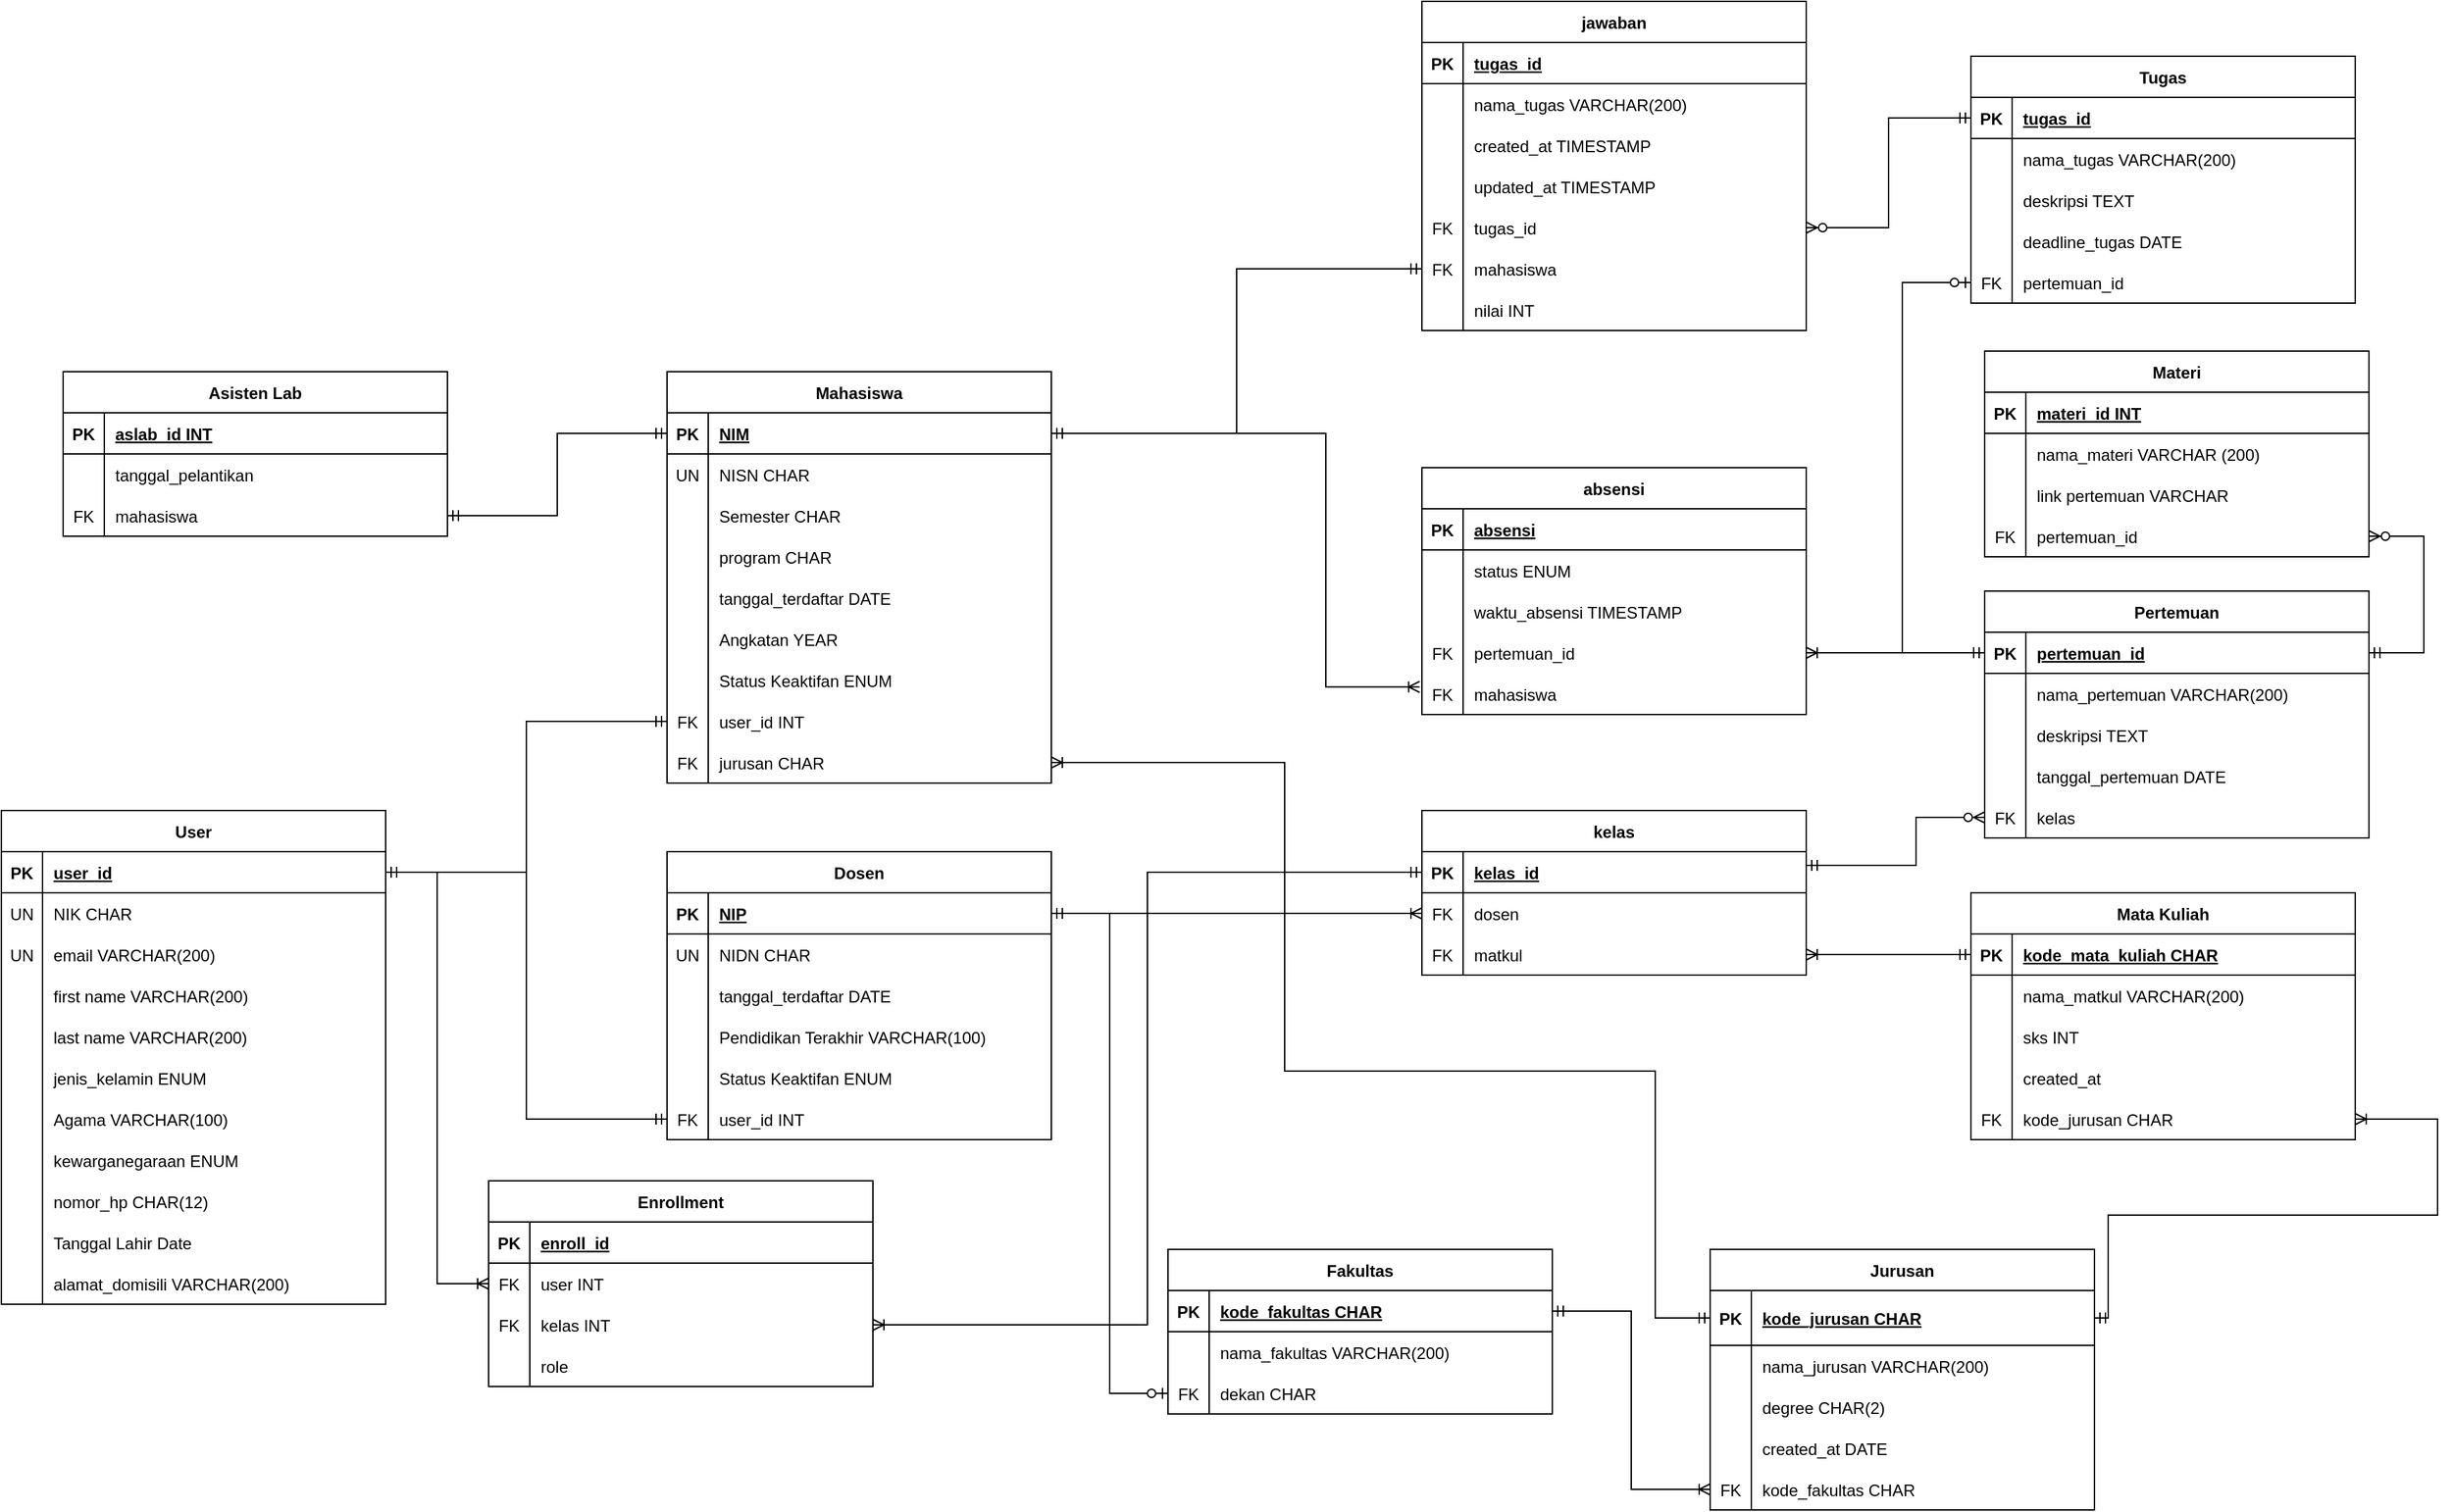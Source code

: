 <mxfile version="18.1.2" type="device"><diagram id="R2lEEEUBdFMjLlhIrx00" name="Page-1"><mxGraphModel dx="1619" dy="2629" grid="1" gridSize="10" guides="1" tooltips="1" connect="1" arrows="1" fold="1" page="1" pageScale="1" pageWidth="850" pageHeight="1100" math="0" shadow="0" extFonts="Permanent Marker^https://fonts.googleapis.com/css?family=Permanent+Marker"><root><mxCell id="0"/><mxCell id="1" parent="0"/><mxCell id="C-vyLk0tnHw3VtMMgP7b-23" value="User" style="shape=table;startSize=30;container=1;collapsible=1;childLayout=tableLayout;fixedRows=1;rowLines=0;fontStyle=1;align=center;resizeLast=1;" parent="1" vertex="1"><mxGeometry x="-565" y="-520" width="280" height="360" as="geometry"/></mxCell><mxCell id="C-vyLk0tnHw3VtMMgP7b-24" value="" style="shape=partialRectangle;collapsible=0;dropTarget=0;pointerEvents=0;fillColor=none;points=[[0,0.5],[1,0.5]];portConstraint=eastwest;top=0;left=0;right=0;bottom=1;" parent="C-vyLk0tnHw3VtMMgP7b-23" vertex="1"><mxGeometry y="30" width="280" height="30" as="geometry"/></mxCell><mxCell id="C-vyLk0tnHw3VtMMgP7b-25" value="PK" style="shape=partialRectangle;overflow=hidden;connectable=0;fillColor=none;top=0;left=0;bottom=0;right=0;fontStyle=1;" parent="C-vyLk0tnHw3VtMMgP7b-24" vertex="1"><mxGeometry width="30" height="30" as="geometry"><mxRectangle width="30" height="30" as="alternateBounds"/></mxGeometry></mxCell><mxCell id="C-vyLk0tnHw3VtMMgP7b-26" value="user_id" style="shape=partialRectangle;overflow=hidden;connectable=0;fillColor=none;top=0;left=0;bottom=0;right=0;align=left;spacingLeft=6;fontStyle=5;" parent="C-vyLk0tnHw3VtMMgP7b-24" vertex="1"><mxGeometry x="30" width="250" height="30" as="geometry"><mxRectangle width="250" height="30" as="alternateBounds"/></mxGeometry></mxCell><mxCell id="uiKkyuevc98xdOOUDTKF-216" value="" style="shape=partialRectangle;collapsible=0;dropTarget=0;pointerEvents=0;fillColor=none;points=[[0,0.5],[1,0.5]];portConstraint=eastwest;top=0;left=0;right=0;bottom=0;" parent="C-vyLk0tnHw3VtMMgP7b-23" vertex="1"><mxGeometry y="60" width="280" height="30" as="geometry"/></mxCell><mxCell id="uiKkyuevc98xdOOUDTKF-217" value="UN" style="shape=partialRectangle;overflow=hidden;connectable=0;fillColor=none;top=0;left=0;bottom=0;right=0;" parent="uiKkyuevc98xdOOUDTKF-216" vertex="1"><mxGeometry width="30" height="30" as="geometry"><mxRectangle width="30" height="30" as="alternateBounds"/></mxGeometry></mxCell><mxCell id="uiKkyuevc98xdOOUDTKF-218" value="NIK CHAR" style="shape=partialRectangle;overflow=hidden;connectable=0;fillColor=none;top=0;left=0;bottom=0;right=0;align=left;spacingLeft=6;" parent="uiKkyuevc98xdOOUDTKF-216" vertex="1"><mxGeometry x="30" width="250" height="30" as="geometry"><mxRectangle width="250" height="30" as="alternateBounds"/></mxGeometry></mxCell><mxCell id="uiKkyuevc98xdOOUDTKF-57" value="" style="shape=partialRectangle;collapsible=0;dropTarget=0;pointerEvents=0;fillColor=none;points=[[0,0.5],[1,0.5]];portConstraint=eastwest;top=0;left=0;right=0;bottom=0;" parent="C-vyLk0tnHw3VtMMgP7b-23" vertex="1"><mxGeometry y="90" width="280" height="30" as="geometry"/></mxCell><mxCell id="uiKkyuevc98xdOOUDTKF-58" value="UN" style="shape=partialRectangle;overflow=hidden;connectable=0;fillColor=none;top=0;left=0;bottom=0;right=0;" parent="uiKkyuevc98xdOOUDTKF-57" vertex="1"><mxGeometry width="30" height="30" as="geometry"><mxRectangle width="30" height="30" as="alternateBounds"/></mxGeometry></mxCell><mxCell id="uiKkyuevc98xdOOUDTKF-59" value="email VARCHAR(200)" style="shape=partialRectangle;overflow=hidden;connectable=0;fillColor=none;top=0;left=0;bottom=0;right=0;align=left;spacingLeft=6;" parent="uiKkyuevc98xdOOUDTKF-57" vertex="1"><mxGeometry x="30" width="250" height="30" as="geometry"><mxRectangle width="250" height="30" as="alternateBounds"/></mxGeometry></mxCell><mxCell id="C-vyLk0tnHw3VtMMgP7b-27" value="" style="shape=partialRectangle;collapsible=0;dropTarget=0;pointerEvents=0;fillColor=none;points=[[0,0.5],[1,0.5]];portConstraint=eastwest;top=0;left=0;right=0;bottom=0;" parent="C-vyLk0tnHw3VtMMgP7b-23" vertex="1"><mxGeometry y="120" width="280" height="30" as="geometry"/></mxCell><mxCell id="C-vyLk0tnHw3VtMMgP7b-28" value="" style="shape=partialRectangle;overflow=hidden;connectable=0;fillColor=none;top=0;left=0;bottom=0;right=0;" parent="C-vyLk0tnHw3VtMMgP7b-27" vertex="1"><mxGeometry width="30" height="30" as="geometry"><mxRectangle width="30" height="30" as="alternateBounds"/></mxGeometry></mxCell><mxCell id="C-vyLk0tnHw3VtMMgP7b-29" value="first name VARCHAR(200)" style="shape=partialRectangle;overflow=hidden;connectable=0;fillColor=none;top=0;left=0;bottom=0;right=0;align=left;spacingLeft=6;" parent="C-vyLk0tnHw3VtMMgP7b-27" vertex="1"><mxGeometry x="30" width="250" height="30" as="geometry"><mxRectangle width="250" height="30" as="alternateBounds"/></mxGeometry></mxCell><mxCell id="uiKkyuevc98xdOOUDTKF-54" value="" style="shape=partialRectangle;collapsible=0;dropTarget=0;pointerEvents=0;fillColor=none;points=[[0,0.5],[1,0.5]];portConstraint=eastwest;top=0;left=0;right=0;bottom=0;" parent="C-vyLk0tnHw3VtMMgP7b-23" vertex="1"><mxGeometry y="150" width="280" height="30" as="geometry"/></mxCell><mxCell id="uiKkyuevc98xdOOUDTKF-55" value="" style="shape=partialRectangle;overflow=hidden;connectable=0;fillColor=none;top=0;left=0;bottom=0;right=0;" parent="uiKkyuevc98xdOOUDTKF-54" vertex="1"><mxGeometry width="30" height="30" as="geometry"><mxRectangle width="30" height="30" as="alternateBounds"/></mxGeometry></mxCell><mxCell id="uiKkyuevc98xdOOUDTKF-56" value="last name VARCHAR(200)" style="shape=partialRectangle;overflow=hidden;connectable=0;fillColor=none;top=0;left=0;bottom=0;right=0;align=left;spacingLeft=6;" parent="uiKkyuevc98xdOOUDTKF-54" vertex="1"><mxGeometry x="30" width="250" height="30" as="geometry"><mxRectangle width="250" height="30" as="alternateBounds"/></mxGeometry></mxCell><mxCell id="uiKkyuevc98xdOOUDTKF-154" value="" style="shape=partialRectangle;collapsible=0;dropTarget=0;pointerEvents=0;fillColor=none;points=[[0,0.5],[1,0.5]];portConstraint=eastwest;top=0;left=0;right=0;bottom=0;" parent="C-vyLk0tnHw3VtMMgP7b-23" vertex="1"><mxGeometry y="180" width="280" height="30" as="geometry"/></mxCell><mxCell id="uiKkyuevc98xdOOUDTKF-155" value="" style="shape=partialRectangle;overflow=hidden;connectable=0;fillColor=none;top=0;left=0;bottom=0;right=0;" parent="uiKkyuevc98xdOOUDTKF-154" vertex="1"><mxGeometry width="30" height="30" as="geometry"><mxRectangle width="30" height="30" as="alternateBounds"/></mxGeometry></mxCell><mxCell id="uiKkyuevc98xdOOUDTKF-156" value="jenis_kelamin ENUM" style="shape=partialRectangle;overflow=hidden;connectable=0;fillColor=none;top=0;left=0;bottom=0;right=0;align=left;spacingLeft=6;" parent="uiKkyuevc98xdOOUDTKF-154" vertex="1"><mxGeometry x="30" width="250" height="30" as="geometry"><mxRectangle width="250" height="30" as="alternateBounds"/></mxGeometry></mxCell><mxCell id="uiKkyuevc98xdOOUDTKF-157" value="" style="shape=partialRectangle;collapsible=0;dropTarget=0;pointerEvents=0;fillColor=none;points=[[0,0.5],[1,0.5]];portConstraint=eastwest;top=0;left=0;right=0;bottom=0;" parent="C-vyLk0tnHw3VtMMgP7b-23" vertex="1"><mxGeometry y="210" width="280" height="30" as="geometry"/></mxCell><mxCell id="uiKkyuevc98xdOOUDTKF-158" value="" style="shape=partialRectangle;overflow=hidden;connectable=0;fillColor=none;top=0;left=0;bottom=0;right=0;" parent="uiKkyuevc98xdOOUDTKF-157" vertex="1"><mxGeometry width="30" height="30" as="geometry"><mxRectangle width="30" height="30" as="alternateBounds"/></mxGeometry></mxCell><mxCell id="uiKkyuevc98xdOOUDTKF-159" value="Agama VARCHAR(100)" style="shape=partialRectangle;overflow=hidden;connectable=0;fillColor=none;top=0;left=0;bottom=0;right=0;align=left;spacingLeft=6;" parent="uiKkyuevc98xdOOUDTKF-157" vertex="1"><mxGeometry x="30" width="250" height="30" as="geometry"><mxRectangle width="250" height="30" as="alternateBounds"/></mxGeometry></mxCell><mxCell id="uiKkyuevc98xdOOUDTKF-163" value="" style="shape=partialRectangle;collapsible=0;dropTarget=0;pointerEvents=0;fillColor=none;points=[[0,0.5],[1,0.5]];portConstraint=eastwest;top=0;left=0;right=0;bottom=0;" parent="C-vyLk0tnHw3VtMMgP7b-23" vertex="1"><mxGeometry y="240" width="280" height="30" as="geometry"/></mxCell><mxCell id="uiKkyuevc98xdOOUDTKF-164" value="" style="shape=partialRectangle;overflow=hidden;connectable=0;fillColor=none;top=0;left=0;bottom=0;right=0;" parent="uiKkyuevc98xdOOUDTKF-163" vertex="1"><mxGeometry width="30" height="30" as="geometry"><mxRectangle width="30" height="30" as="alternateBounds"/></mxGeometry></mxCell><mxCell id="uiKkyuevc98xdOOUDTKF-165" value="kewarganegaraan ENUM" style="shape=partialRectangle;overflow=hidden;connectable=0;fillColor=none;top=0;left=0;bottom=0;right=0;align=left;spacingLeft=6;" parent="uiKkyuevc98xdOOUDTKF-163" vertex="1"><mxGeometry x="30" width="250" height="30" as="geometry"><mxRectangle width="250" height="30" as="alternateBounds"/></mxGeometry></mxCell><mxCell id="uiKkyuevc98xdOOUDTKF-60" value="" style="shape=partialRectangle;collapsible=0;dropTarget=0;pointerEvents=0;fillColor=none;points=[[0,0.5],[1,0.5]];portConstraint=eastwest;top=0;left=0;right=0;bottom=0;" parent="C-vyLk0tnHw3VtMMgP7b-23" vertex="1"><mxGeometry y="270" width="280" height="30" as="geometry"/></mxCell><mxCell id="uiKkyuevc98xdOOUDTKF-61" value="" style="shape=partialRectangle;overflow=hidden;connectable=0;fillColor=none;top=0;left=0;bottom=0;right=0;" parent="uiKkyuevc98xdOOUDTKF-60" vertex="1"><mxGeometry width="30" height="30" as="geometry"><mxRectangle width="30" height="30" as="alternateBounds"/></mxGeometry></mxCell><mxCell id="uiKkyuevc98xdOOUDTKF-62" value="nomor_hp CHAR(12)" style="shape=partialRectangle;overflow=hidden;connectable=0;fillColor=none;top=0;left=0;bottom=0;right=0;align=left;spacingLeft=6;" parent="uiKkyuevc98xdOOUDTKF-60" vertex="1"><mxGeometry x="30" width="250" height="30" as="geometry"><mxRectangle width="250" height="30" as="alternateBounds"/></mxGeometry></mxCell><mxCell id="uiKkyuevc98xdOOUDTKF-63" value="" style="shape=partialRectangle;collapsible=0;dropTarget=0;pointerEvents=0;fillColor=none;points=[[0,0.5],[1,0.5]];portConstraint=eastwest;top=0;left=0;right=0;bottom=0;" parent="C-vyLk0tnHw3VtMMgP7b-23" vertex="1"><mxGeometry y="300" width="280" height="30" as="geometry"/></mxCell><mxCell id="uiKkyuevc98xdOOUDTKF-64" value="" style="shape=partialRectangle;overflow=hidden;connectable=0;fillColor=none;top=0;left=0;bottom=0;right=0;" parent="uiKkyuevc98xdOOUDTKF-63" vertex="1"><mxGeometry width="30" height="30" as="geometry"><mxRectangle width="30" height="30" as="alternateBounds"/></mxGeometry></mxCell><mxCell id="uiKkyuevc98xdOOUDTKF-65" value="Tanggal Lahir Date" style="shape=partialRectangle;overflow=hidden;connectable=0;fillColor=none;top=0;left=0;bottom=0;right=0;align=left;spacingLeft=6;" parent="uiKkyuevc98xdOOUDTKF-63" vertex="1"><mxGeometry x="30" width="250" height="30" as="geometry"><mxRectangle width="250" height="30" as="alternateBounds"/></mxGeometry></mxCell><mxCell id="uiKkyuevc98xdOOUDTKF-72" value="" style="shape=partialRectangle;collapsible=0;dropTarget=0;pointerEvents=0;fillColor=none;points=[[0,0.5],[1,0.5]];portConstraint=eastwest;top=0;left=0;right=0;bottom=0;" parent="C-vyLk0tnHw3VtMMgP7b-23" vertex="1"><mxGeometry y="330" width="280" height="30" as="geometry"/></mxCell><mxCell id="uiKkyuevc98xdOOUDTKF-73" value="" style="shape=partialRectangle;overflow=hidden;connectable=0;fillColor=none;top=0;left=0;bottom=0;right=0;" parent="uiKkyuevc98xdOOUDTKF-72" vertex="1"><mxGeometry width="30" height="30" as="geometry"><mxRectangle width="30" height="30" as="alternateBounds"/></mxGeometry></mxCell><mxCell id="uiKkyuevc98xdOOUDTKF-74" value="alamat_domisili VARCHAR(200)" style="shape=partialRectangle;overflow=hidden;connectable=0;fillColor=none;top=0;left=0;bottom=0;right=0;align=left;spacingLeft=6;" parent="uiKkyuevc98xdOOUDTKF-72" vertex="1"><mxGeometry x="30" width="250" height="30" as="geometry"><mxRectangle width="250" height="30" as="alternateBounds"/></mxGeometry></mxCell><mxCell id="uFNiu_eqV5u_8uhKmTgN-15" value="Dosen" style="shape=table;startSize=30;container=1;collapsible=1;childLayout=tableLayout;fixedRows=1;rowLines=0;fontStyle=1;align=center;resizeLast=1;" parent="1" vertex="1"><mxGeometry x="-80" y="-490" width="280" height="210" as="geometry"/></mxCell><mxCell id="uFNiu_eqV5u_8uhKmTgN-16" value="" style="shape=partialRectangle;collapsible=0;dropTarget=0;pointerEvents=0;fillColor=none;points=[[0,0.5],[1,0.5]];portConstraint=eastwest;top=0;left=0;right=0;bottom=1;" parent="uFNiu_eqV5u_8uhKmTgN-15" vertex="1"><mxGeometry y="30" width="280" height="30" as="geometry"/></mxCell><mxCell id="uFNiu_eqV5u_8uhKmTgN-17" value="PK" style="shape=partialRectangle;overflow=hidden;connectable=0;fillColor=none;top=0;left=0;bottom=0;right=0;fontStyle=1;" parent="uFNiu_eqV5u_8uhKmTgN-16" vertex="1"><mxGeometry width="30" height="30" as="geometry"><mxRectangle width="30" height="30" as="alternateBounds"/></mxGeometry></mxCell><mxCell id="uFNiu_eqV5u_8uhKmTgN-18" value="NIP" style="shape=partialRectangle;overflow=hidden;connectable=0;fillColor=none;top=0;left=0;bottom=0;right=0;align=left;spacingLeft=6;fontStyle=5;" parent="uFNiu_eqV5u_8uhKmTgN-16" vertex="1"><mxGeometry x="30" width="250" height="30" as="geometry"><mxRectangle width="250" height="30" as="alternateBounds"/></mxGeometry></mxCell><mxCell id="uiKkyuevc98xdOOUDTKF-194" value="" style="shape=partialRectangle;collapsible=0;dropTarget=0;pointerEvents=0;fillColor=none;points=[[0,0.5],[1,0.5]];portConstraint=eastwest;top=0;left=0;right=0;bottom=0;" parent="uFNiu_eqV5u_8uhKmTgN-15" vertex="1"><mxGeometry y="60" width="280" height="30" as="geometry"/></mxCell><mxCell id="uiKkyuevc98xdOOUDTKF-195" value="UN" style="shape=partialRectangle;overflow=hidden;connectable=0;fillColor=none;top=0;left=0;bottom=0;right=0;" parent="uiKkyuevc98xdOOUDTKF-194" vertex="1"><mxGeometry width="30" height="30" as="geometry"><mxRectangle width="30" height="30" as="alternateBounds"/></mxGeometry></mxCell><mxCell id="uiKkyuevc98xdOOUDTKF-196" value="NIDN CHAR" style="shape=partialRectangle;overflow=hidden;connectable=0;fillColor=none;top=0;left=0;bottom=0;right=0;align=left;spacingLeft=6;" parent="uiKkyuevc98xdOOUDTKF-194" vertex="1"><mxGeometry x="30" width="250" height="30" as="geometry"><mxRectangle width="250" height="30" as="alternateBounds"/></mxGeometry></mxCell><mxCell id="uFNiu_eqV5u_8uhKmTgN-19" value="" style="shape=partialRectangle;collapsible=0;dropTarget=0;pointerEvents=0;fillColor=none;points=[[0,0.5],[1,0.5]];portConstraint=eastwest;top=0;left=0;right=0;bottom=0;" parent="uFNiu_eqV5u_8uhKmTgN-15" vertex="1"><mxGeometry y="90" width="280" height="30" as="geometry"/></mxCell><mxCell id="uFNiu_eqV5u_8uhKmTgN-20" value="" style="shape=partialRectangle;overflow=hidden;connectable=0;fillColor=none;top=0;left=0;bottom=0;right=0;" parent="uFNiu_eqV5u_8uhKmTgN-19" vertex="1"><mxGeometry width="30" height="30" as="geometry"><mxRectangle width="30" height="30" as="alternateBounds"/></mxGeometry></mxCell><mxCell id="uFNiu_eqV5u_8uhKmTgN-21" value="tanggal_terdaftar DATE" style="shape=partialRectangle;overflow=hidden;connectable=0;fillColor=none;top=0;left=0;bottom=0;right=0;align=left;spacingLeft=6;" parent="uFNiu_eqV5u_8uhKmTgN-19" vertex="1"><mxGeometry x="30" width="250" height="30" as="geometry"><mxRectangle width="250" height="30" as="alternateBounds"/></mxGeometry></mxCell><mxCell id="uiKkyuevc98xdOOUDTKF-100" value="" style="shape=partialRectangle;collapsible=0;dropTarget=0;pointerEvents=0;fillColor=none;points=[[0,0.5],[1,0.5]];portConstraint=eastwest;top=0;left=0;right=0;bottom=0;" parent="uFNiu_eqV5u_8uhKmTgN-15" vertex="1"><mxGeometry y="120" width="280" height="30" as="geometry"/></mxCell><mxCell id="uiKkyuevc98xdOOUDTKF-101" value="" style="shape=partialRectangle;overflow=hidden;connectable=0;fillColor=none;top=0;left=0;bottom=0;right=0;" parent="uiKkyuevc98xdOOUDTKF-100" vertex="1"><mxGeometry width="30" height="30" as="geometry"><mxRectangle width="30" height="30" as="alternateBounds"/></mxGeometry></mxCell><mxCell id="uiKkyuevc98xdOOUDTKF-102" value="Pendidikan Terakhir VARCHAR(100)" style="shape=partialRectangle;overflow=hidden;connectable=0;fillColor=none;top=0;left=0;bottom=0;right=0;align=left;spacingLeft=6;" parent="uiKkyuevc98xdOOUDTKF-100" vertex="1"><mxGeometry x="30" width="250" height="30" as="geometry"><mxRectangle width="250" height="30" as="alternateBounds"/></mxGeometry></mxCell><mxCell id="uiKkyuevc98xdOOUDTKF-94" value="" style="shape=partialRectangle;collapsible=0;dropTarget=0;pointerEvents=0;fillColor=none;points=[[0,0.5],[1,0.5]];portConstraint=eastwest;top=0;left=0;right=0;bottom=0;" parent="uFNiu_eqV5u_8uhKmTgN-15" vertex="1"><mxGeometry y="150" width="280" height="30" as="geometry"/></mxCell><mxCell id="uiKkyuevc98xdOOUDTKF-95" value="" style="shape=partialRectangle;overflow=hidden;connectable=0;fillColor=none;top=0;left=0;bottom=0;right=0;" parent="uiKkyuevc98xdOOUDTKF-94" vertex="1"><mxGeometry width="30" height="30" as="geometry"><mxRectangle width="30" height="30" as="alternateBounds"/></mxGeometry></mxCell><mxCell id="uiKkyuevc98xdOOUDTKF-96" value="Status Keaktifan ENUM" style="shape=partialRectangle;overflow=hidden;connectable=0;fillColor=none;top=0;left=0;bottom=0;right=0;align=left;spacingLeft=6;" parent="uiKkyuevc98xdOOUDTKF-94" vertex="1"><mxGeometry x="30" width="250" height="30" as="geometry"><mxRectangle width="250" height="30" as="alternateBounds"/></mxGeometry></mxCell><mxCell id="uiKkyuevc98xdOOUDTKF-103" value="" style="shape=partialRectangle;collapsible=0;dropTarget=0;pointerEvents=0;fillColor=none;points=[[0,0.5],[1,0.5]];portConstraint=eastwest;top=0;left=0;right=0;bottom=0;" parent="uFNiu_eqV5u_8uhKmTgN-15" vertex="1"><mxGeometry y="180" width="280" height="30" as="geometry"/></mxCell><mxCell id="uiKkyuevc98xdOOUDTKF-104" value="FK" style="shape=partialRectangle;overflow=hidden;connectable=0;fillColor=none;top=0;left=0;bottom=0;right=0;" parent="uiKkyuevc98xdOOUDTKF-103" vertex="1"><mxGeometry width="30" height="30" as="geometry"><mxRectangle width="30" height="30" as="alternateBounds"/></mxGeometry></mxCell><mxCell id="uiKkyuevc98xdOOUDTKF-105" value="user_id INT" style="shape=partialRectangle;overflow=hidden;connectable=0;fillColor=none;top=0;left=0;bottom=0;right=0;align=left;spacingLeft=6;" parent="uiKkyuevc98xdOOUDTKF-103" vertex="1"><mxGeometry x="30" width="250" height="30" as="geometry"><mxRectangle width="250" height="30" as="alternateBounds"/></mxGeometry></mxCell><mxCell id="uFNiu_eqV5u_8uhKmTgN-22" value="Mahasiswa" style="shape=table;startSize=30;container=1;collapsible=1;childLayout=tableLayout;fixedRows=1;rowLines=0;fontStyle=1;align=center;resizeLast=1;" parent="1" vertex="1"><mxGeometry x="-80" y="-840" width="280" height="300" as="geometry"/></mxCell><mxCell id="uFNiu_eqV5u_8uhKmTgN-23" value="" style="shape=partialRectangle;collapsible=0;dropTarget=0;pointerEvents=0;fillColor=none;points=[[0,0.5],[1,0.5]];portConstraint=eastwest;top=0;left=0;right=0;bottom=1;" parent="uFNiu_eqV5u_8uhKmTgN-22" vertex="1"><mxGeometry y="30" width="280" height="30" as="geometry"/></mxCell><mxCell id="uFNiu_eqV5u_8uhKmTgN-24" value="PK" style="shape=partialRectangle;overflow=hidden;connectable=0;fillColor=none;top=0;left=0;bottom=0;right=0;fontStyle=1;" parent="uFNiu_eqV5u_8uhKmTgN-23" vertex="1"><mxGeometry width="30" height="30" as="geometry"><mxRectangle width="30" height="30" as="alternateBounds"/></mxGeometry></mxCell><mxCell id="uFNiu_eqV5u_8uhKmTgN-25" value="NIM" style="shape=partialRectangle;overflow=hidden;connectable=0;fillColor=none;top=0;left=0;bottom=0;right=0;align=left;spacingLeft=6;fontStyle=5;" parent="uFNiu_eqV5u_8uhKmTgN-23" vertex="1"><mxGeometry x="30" width="250" height="30" as="geometry"><mxRectangle width="250" height="30" as="alternateBounds"/></mxGeometry></mxCell><mxCell id="uiKkyuevc98xdOOUDTKF-191" value="" style="shape=partialRectangle;collapsible=0;dropTarget=0;pointerEvents=0;fillColor=none;points=[[0,0.5],[1,0.5]];portConstraint=eastwest;top=0;left=0;right=0;bottom=0;" parent="uFNiu_eqV5u_8uhKmTgN-22" vertex="1"><mxGeometry y="60" width="280" height="30" as="geometry"/></mxCell><mxCell id="uiKkyuevc98xdOOUDTKF-192" value="UN" style="shape=partialRectangle;overflow=hidden;connectable=0;fillColor=none;top=0;left=0;bottom=0;right=0;" parent="uiKkyuevc98xdOOUDTKF-191" vertex="1"><mxGeometry width="30" height="30" as="geometry"><mxRectangle width="30" height="30" as="alternateBounds"/></mxGeometry></mxCell><mxCell id="uiKkyuevc98xdOOUDTKF-193" value="NISN CHAR" style="shape=partialRectangle;overflow=hidden;connectable=0;fillColor=none;top=0;left=0;bottom=0;right=0;align=left;spacingLeft=6;" parent="uiKkyuevc98xdOOUDTKF-191" vertex="1"><mxGeometry x="30" width="250" height="30" as="geometry"><mxRectangle width="250" height="30" as="alternateBounds"/></mxGeometry></mxCell><mxCell id="uFNiu_eqV5u_8uhKmTgN-26" value="" style="shape=partialRectangle;collapsible=0;dropTarget=0;pointerEvents=0;fillColor=none;points=[[0,0.5],[1,0.5]];portConstraint=eastwest;top=0;left=0;right=0;bottom=0;" parent="uFNiu_eqV5u_8uhKmTgN-22" vertex="1"><mxGeometry y="90" width="280" height="30" as="geometry"/></mxCell><mxCell id="uFNiu_eqV5u_8uhKmTgN-27" value="" style="shape=partialRectangle;overflow=hidden;connectable=0;fillColor=none;top=0;left=0;bottom=0;right=0;" parent="uFNiu_eqV5u_8uhKmTgN-26" vertex="1"><mxGeometry width="30" height="30" as="geometry"><mxRectangle width="30" height="30" as="alternateBounds"/></mxGeometry></mxCell><mxCell id="uFNiu_eqV5u_8uhKmTgN-28" value="Semester CHAR" style="shape=partialRectangle;overflow=hidden;connectable=0;fillColor=none;top=0;left=0;bottom=0;right=0;align=left;spacingLeft=6;" parent="uFNiu_eqV5u_8uhKmTgN-26" vertex="1"><mxGeometry x="30" width="250" height="30" as="geometry"><mxRectangle width="250" height="30" as="alternateBounds"/></mxGeometry></mxCell><mxCell id="uiKkyuevc98xdOOUDTKF-82" value="" style="shape=partialRectangle;collapsible=0;dropTarget=0;pointerEvents=0;fillColor=none;points=[[0,0.5],[1,0.5]];portConstraint=eastwest;top=0;left=0;right=0;bottom=0;" parent="uFNiu_eqV5u_8uhKmTgN-22" vertex="1"><mxGeometry y="120" width="280" height="30" as="geometry"/></mxCell><mxCell id="uiKkyuevc98xdOOUDTKF-83" value="" style="shape=partialRectangle;overflow=hidden;connectable=0;fillColor=none;top=0;left=0;bottom=0;right=0;" parent="uiKkyuevc98xdOOUDTKF-82" vertex="1"><mxGeometry width="30" height="30" as="geometry"><mxRectangle width="30" height="30" as="alternateBounds"/></mxGeometry></mxCell><mxCell id="uiKkyuevc98xdOOUDTKF-84" value="program CHAR" style="shape=partialRectangle;overflow=hidden;connectable=0;fillColor=none;top=0;left=0;bottom=0;right=0;align=left;spacingLeft=6;" parent="uiKkyuevc98xdOOUDTKF-82" vertex="1"><mxGeometry x="30" width="250" height="30" as="geometry"><mxRectangle width="250" height="30" as="alternateBounds"/></mxGeometry></mxCell><mxCell id="uiKkyuevc98xdOOUDTKF-85" value="" style="shape=partialRectangle;collapsible=0;dropTarget=0;pointerEvents=0;fillColor=none;points=[[0,0.5],[1,0.5]];portConstraint=eastwest;top=0;left=0;right=0;bottom=0;" parent="uFNiu_eqV5u_8uhKmTgN-22" vertex="1"><mxGeometry y="150" width="280" height="30" as="geometry"/></mxCell><mxCell id="uiKkyuevc98xdOOUDTKF-86" value="" style="shape=partialRectangle;overflow=hidden;connectable=0;fillColor=none;top=0;left=0;bottom=0;right=0;" parent="uiKkyuevc98xdOOUDTKF-85" vertex="1"><mxGeometry width="30" height="30" as="geometry"><mxRectangle width="30" height="30" as="alternateBounds"/></mxGeometry></mxCell><mxCell id="uiKkyuevc98xdOOUDTKF-87" value="tanggal_terdaftar DATE" style="shape=partialRectangle;overflow=hidden;connectable=0;fillColor=none;top=0;left=0;bottom=0;right=0;align=left;spacingLeft=6;" parent="uiKkyuevc98xdOOUDTKF-85" vertex="1"><mxGeometry x="30" width="250" height="30" as="geometry"><mxRectangle width="250" height="30" as="alternateBounds"/></mxGeometry></mxCell><mxCell id="uiKkyuevc98xdOOUDTKF-88" value="" style="shape=partialRectangle;collapsible=0;dropTarget=0;pointerEvents=0;fillColor=none;points=[[0,0.5],[1,0.5]];portConstraint=eastwest;top=0;left=0;right=0;bottom=0;" parent="uFNiu_eqV5u_8uhKmTgN-22" vertex="1"><mxGeometry y="180" width="280" height="30" as="geometry"/></mxCell><mxCell id="uiKkyuevc98xdOOUDTKF-89" value="" style="shape=partialRectangle;overflow=hidden;connectable=0;fillColor=none;top=0;left=0;bottom=0;right=0;" parent="uiKkyuevc98xdOOUDTKF-88" vertex="1"><mxGeometry width="30" height="30" as="geometry"><mxRectangle width="30" height="30" as="alternateBounds"/></mxGeometry></mxCell><mxCell id="uiKkyuevc98xdOOUDTKF-90" value="Angkatan YEAR" style="shape=partialRectangle;overflow=hidden;connectable=0;fillColor=none;top=0;left=0;bottom=0;right=0;align=left;spacingLeft=6;" parent="uiKkyuevc98xdOOUDTKF-88" vertex="1"><mxGeometry x="30" width="250" height="30" as="geometry"><mxRectangle width="250" height="30" as="alternateBounds"/></mxGeometry></mxCell><mxCell id="uiKkyuevc98xdOOUDTKF-97" value="" style="shape=partialRectangle;collapsible=0;dropTarget=0;pointerEvents=0;fillColor=none;points=[[0,0.5],[1,0.5]];portConstraint=eastwest;top=0;left=0;right=0;bottom=0;" parent="uFNiu_eqV5u_8uhKmTgN-22" vertex="1"><mxGeometry y="210" width="280" height="30" as="geometry"/></mxCell><mxCell id="uiKkyuevc98xdOOUDTKF-98" value="" style="shape=partialRectangle;overflow=hidden;connectable=0;fillColor=none;top=0;left=0;bottom=0;right=0;" parent="uiKkyuevc98xdOOUDTKF-97" vertex="1"><mxGeometry width="30" height="30" as="geometry"><mxRectangle width="30" height="30" as="alternateBounds"/></mxGeometry></mxCell><mxCell id="uiKkyuevc98xdOOUDTKF-99" value="Status Keaktifan ENUM" style="shape=partialRectangle;overflow=hidden;connectable=0;fillColor=none;top=0;left=0;bottom=0;right=0;align=left;spacingLeft=6;" parent="uiKkyuevc98xdOOUDTKF-97" vertex="1"><mxGeometry x="30" width="250" height="30" as="geometry"><mxRectangle width="250" height="30" as="alternateBounds"/></mxGeometry></mxCell><mxCell id="uiKkyuevc98xdOOUDTKF-91" value="" style="shape=partialRectangle;collapsible=0;dropTarget=0;pointerEvents=0;fillColor=none;points=[[0,0.5],[1,0.5]];portConstraint=eastwest;top=0;left=0;right=0;bottom=0;" parent="uFNiu_eqV5u_8uhKmTgN-22" vertex="1"><mxGeometry y="240" width="280" height="30" as="geometry"/></mxCell><mxCell id="uiKkyuevc98xdOOUDTKF-92" value="FK" style="shape=partialRectangle;overflow=hidden;connectable=0;fillColor=none;top=0;left=0;bottom=0;right=0;" parent="uiKkyuevc98xdOOUDTKF-91" vertex="1"><mxGeometry width="30" height="30" as="geometry"><mxRectangle width="30" height="30" as="alternateBounds"/></mxGeometry></mxCell><mxCell id="uiKkyuevc98xdOOUDTKF-93" value="user_id INT" style="shape=partialRectangle;overflow=hidden;connectable=0;fillColor=none;top=0;left=0;bottom=0;right=0;align=left;spacingLeft=6;" parent="uiKkyuevc98xdOOUDTKF-91" vertex="1"><mxGeometry x="30" width="250" height="30" as="geometry"><mxRectangle width="250" height="30" as="alternateBounds"/></mxGeometry></mxCell><mxCell id="XDWXdhzYQrXzTCBV76hu-28" value="" style="shape=partialRectangle;collapsible=0;dropTarget=0;pointerEvents=0;fillColor=none;points=[[0,0.5],[1,0.5]];portConstraint=eastwest;top=0;left=0;right=0;bottom=0;" parent="uFNiu_eqV5u_8uhKmTgN-22" vertex="1"><mxGeometry y="270" width="280" height="30" as="geometry"/></mxCell><mxCell id="XDWXdhzYQrXzTCBV76hu-29" value="FK" style="shape=partialRectangle;overflow=hidden;connectable=0;fillColor=none;top=0;left=0;bottom=0;right=0;" parent="XDWXdhzYQrXzTCBV76hu-28" vertex="1"><mxGeometry width="30" height="30" as="geometry"><mxRectangle width="30" height="30" as="alternateBounds"/></mxGeometry></mxCell><mxCell id="XDWXdhzYQrXzTCBV76hu-30" value="jurusan CHAR" style="shape=partialRectangle;overflow=hidden;connectable=0;fillColor=none;top=0;left=0;bottom=0;right=0;align=left;spacingLeft=6;" parent="XDWXdhzYQrXzTCBV76hu-28" vertex="1"><mxGeometry x="30" width="250" height="30" as="geometry"><mxRectangle width="250" height="30" as="alternateBounds"/></mxGeometry></mxCell><mxCell id="uFNiu_eqV5u_8uhKmTgN-36" value="Fakultas" style="shape=table;startSize=30;container=1;collapsible=1;childLayout=tableLayout;fixedRows=1;rowLines=0;fontStyle=1;align=center;resizeLast=1;" parent="1" vertex="1"><mxGeometry x="285" y="-200" width="280" height="120" as="geometry"/></mxCell><mxCell id="uFNiu_eqV5u_8uhKmTgN-37" value="" style="shape=partialRectangle;collapsible=0;dropTarget=0;pointerEvents=0;fillColor=none;points=[[0,0.5],[1,0.5]];portConstraint=eastwest;top=0;left=0;right=0;bottom=1;" parent="uFNiu_eqV5u_8uhKmTgN-36" vertex="1"><mxGeometry y="30" width="280" height="30" as="geometry"/></mxCell><mxCell id="uFNiu_eqV5u_8uhKmTgN-38" value="PK" style="shape=partialRectangle;overflow=hidden;connectable=0;fillColor=none;top=0;left=0;bottom=0;right=0;fontStyle=1;" parent="uFNiu_eqV5u_8uhKmTgN-37" vertex="1"><mxGeometry width="30" height="30" as="geometry"><mxRectangle width="30" height="30" as="alternateBounds"/></mxGeometry></mxCell><mxCell id="uFNiu_eqV5u_8uhKmTgN-39" value="kode_fakultas CHAR" style="shape=partialRectangle;overflow=hidden;connectable=0;fillColor=none;top=0;left=0;bottom=0;right=0;align=left;spacingLeft=6;fontStyle=5;" parent="uFNiu_eqV5u_8uhKmTgN-37" vertex="1"><mxGeometry x="30" width="250" height="30" as="geometry"><mxRectangle width="250" height="30" as="alternateBounds"/></mxGeometry></mxCell><mxCell id="uFNiu_eqV5u_8uhKmTgN-40" value="" style="shape=partialRectangle;collapsible=0;dropTarget=0;pointerEvents=0;fillColor=none;points=[[0,0.5],[1,0.5]];portConstraint=eastwest;top=0;left=0;right=0;bottom=0;" parent="uFNiu_eqV5u_8uhKmTgN-36" vertex="1"><mxGeometry y="60" width="280" height="30" as="geometry"/></mxCell><mxCell id="uFNiu_eqV5u_8uhKmTgN-41" value="" style="shape=partialRectangle;overflow=hidden;connectable=0;fillColor=none;top=0;left=0;bottom=0;right=0;" parent="uFNiu_eqV5u_8uhKmTgN-40" vertex="1"><mxGeometry width="30" height="30" as="geometry"><mxRectangle width="30" height="30" as="alternateBounds"/></mxGeometry></mxCell><mxCell id="uFNiu_eqV5u_8uhKmTgN-42" value="nama_fakultas VARCHAR(200)" style="shape=partialRectangle;overflow=hidden;connectable=0;fillColor=none;top=0;left=0;bottom=0;right=0;align=left;spacingLeft=6;" parent="uFNiu_eqV5u_8uhKmTgN-40" vertex="1"><mxGeometry x="30" width="250" height="30" as="geometry"><mxRectangle width="250" height="30" as="alternateBounds"/></mxGeometry></mxCell><mxCell id="uiKkyuevc98xdOOUDTKF-1" value="" style="shape=partialRectangle;collapsible=0;dropTarget=0;pointerEvents=0;fillColor=none;points=[[0,0.5],[1,0.5]];portConstraint=eastwest;top=0;left=0;right=0;bottom=0;" parent="uFNiu_eqV5u_8uhKmTgN-36" vertex="1"><mxGeometry y="90" width="280" height="30" as="geometry"/></mxCell><mxCell id="uiKkyuevc98xdOOUDTKF-2" value="FK" style="shape=partialRectangle;overflow=hidden;connectable=0;fillColor=none;top=0;left=0;bottom=0;right=0;" parent="uiKkyuevc98xdOOUDTKF-1" vertex="1"><mxGeometry width="30" height="30" as="geometry"><mxRectangle width="30" height="30" as="alternateBounds"/></mxGeometry></mxCell><mxCell id="uiKkyuevc98xdOOUDTKF-3" value="dekan CHAR" style="shape=partialRectangle;overflow=hidden;connectable=0;fillColor=none;top=0;left=0;bottom=0;right=0;align=left;spacingLeft=6;" parent="uiKkyuevc98xdOOUDTKF-1" vertex="1"><mxGeometry x="30" width="250" height="30" as="geometry"><mxRectangle width="250" height="30" as="alternateBounds"/></mxGeometry></mxCell><mxCell id="uFNiu_eqV5u_8uhKmTgN-43" value="Jurusan" style="shape=table;startSize=30;container=1;collapsible=1;childLayout=tableLayout;fixedRows=1;rowLines=0;fontStyle=1;align=center;resizeLast=1;" parent="1" vertex="1"><mxGeometry x="680" y="-200" width="280" height="190" as="geometry"/></mxCell><mxCell id="uFNiu_eqV5u_8uhKmTgN-44" value="" style="shape=partialRectangle;collapsible=0;dropTarget=0;pointerEvents=0;fillColor=none;points=[[0,0.5],[1,0.5]];portConstraint=eastwest;top=0;left=0;right=0;bottom=1;" parent="uFNiu_eqV5u_8uhKmTgN-43" vertex="1"><mxGeometry y="30" width="280" height="40" as="geometry"/></mxCell><mxCell id="uFNiu_eqV5u_8uhKmTgN-45" value="PK" style="shape=partialRectangle;overflow=hidden;connectable=0;fillColor=none;top=0;left=0;bottom=0;right=0;fontStyle=1;" parent="uFNiu_eqV5u_8uhKmTgN-44" vertex="1"><mxGeometry width="30" height="40" as="geometry"><mxRectangle width="30" height="40" as="alternateBounds"/></mxGeometry></mxCell><mxCell id="uFNiu_eqV5u_8uhKmTgN-46" value="kode_jurusan CHAR" style="shape=partialRectangle;overflow=hidden;connectable=0;fillColor=none;top=0;left=0;bottom=0;right=0;align=left;spacingLeft=6;fontStyle=5;" parent="uFNiu_eqV5u_8uhKmTgN-44" vertex="1"><mxGeometry x="30" width="250" height="40" as="geometry"><mxRectangle width="250" height="40" as="alternateBounds"/></mxGeometry></mxCell><mxCell id="uFNiu_eqV5u_8uhKmTgN-47" value="" style="shape=partialRectangle;collapsible=0;dropTarget=0;pointerEvents=0;fillColor=none;points=[[0,0.5],[1,0.5]];portConstraint=eastwest;top=0;left=0;right=0;bottom=0;" parent="uFNiu_eqV5u_8uhKmTgN-43" vertex="1"><mxGeometry y="70" width="280" height="30" as="geometry"/></mxCell><mxCell id="uFNiu_eqV5u_8uhKmTgN-48" value="" style="shape=partialRectangle;overflow=hidden;connectable=0;fillColor=none;top=0;left=0;bottom=0;right=0;" parent="uFNiu_eqV5u_8uhKmTgN-47" vertex="1"><mxGeometry width="30" height="30" as="geometry"><mxRectangle width="30" height="30" as="alternateBounds"/></mxGeometry></mxCell><mxCell id="uFNiu_eqV5u_8uhKmTgN-49" value="nama_jurusan VARCHAR(200)" style="shape=partialRectangle;overflow=hidden;connectable=0;fillColor=none;top=0;left=0;bottom=0;right=0;align=left;spacingLeft=6;" parent="uFNiu_eqV5u_8uhKmTgN-47" vertex="1"><mxGeometry x="30" width="250" height="30" as="geometry"><mxRectangle width="250" height="30" as="alternateBounds"/></mxGeometry></mxCell><mxCell id="uiKkyuevc98xdOOUDTKF-20" value="" style="shape=partialRectangle;collapsible=0;dropTarget=0;pointerEvents=0;fillColor=none;points=[[0,0.5],[1,0.5]];portConstraint=eastwest;top=0;left=0;right=0;bottom=0;" parent="uFNiu_eqV5u_8uhKmTgN-43" vertex="1"><mxGeometry y="100" width="280" height="30" as="geometry"/></mxCell><mxCell id="uiKkyuevc98xdOOUDTKF-21" value="" style="shape=partialRectangle;overflow=hidden;connectable=0;fillColor=none;top=0;left=0;bottom=0;right=0;" parent="uiKkyuevc98xdOOUDTKF-20" vertex="1"><mxGeometry width="30" height="30" as="geometry"><mxRectangle width="30" height="30" as="alternateBounds"/></mxGeometry></mxCell><mxCell id="uiKkyuevc98xdOOUDTKF-22" value="degree CHAR(2)" style="shape=partialRectangle;overflow=hidden;connectable=0;fillColor=none;top=0;left=0;bottom=0;right=0;align=left;spacingLeft=6;" parent="uiKkyuevc98xdOOUDTKF-20" vertex="1"><mxGeometry x="30" width="250" height="30" as="geometry"><mxRectangle width="250" height="30" as="alternateBounds"/></mxGeometry></mxCell><mxCell id="uiKkyuevc98xdOOUDTKF-4" value="" style="shape=partialRectangle;collapsible=0;dropTarget=0;pointerEvents=0;fillColor=none;points=[[0,0.5],[1,0.5]];portConstraint=eastwest;top=0;left=0;right=0;bottom=0;" parent="uFNiu_eqV5u_8uhKmTgN-43" vertex="1"><mxGeometry y="130" width="280" height="30" as="geometry"/></mxCell><mxCell id="uiKkyuevc98xdOOUDTKF-5" value="" style="shape=partialRectangle;overflow=hidden;connectable=0;fillColor=none;top=0;left=0;bottom=0;right=0;" parent="uiKkyuevc98xdOOUDTKF-4" vertex="1"><mxGeometry width="30" height="30" as="geometry"><mxRectangle width="30" height="30" as="alternateBounds"/></mxGeometry></mxCell><mxCell id="uiKkyuevc98xdOOUDTKF-6" value="created_at DATE" style="shape=partialRectangle;overflow=hidden;connectable=0;fillColor=none;top=0;left=0;bottom=0;right=0;align=left;spacingLeft=6;" parent="uiKkyuevc98xdOOUDTKF-4" vertex="1"><mxGeometry x="30" width="250" height="30" as="geometry"><mxRectangle width="250" height="30" as="alternateBounds"/></mxGeometry></mxCell><mxCell id="uiKkyuevc98xdOOUDTKF-7" value="" style="shape=partialRectangle;collapsible=0;dropTarget=0;pointerEvents=0;fillColor=none;points=[[0,0.5],[1,0.5]];portConstraint=eastwest;top=0;left=0;right=0;bottom=0;" parent="uFNiu_eqV5u_8uhKmTgN-43" vertex="1"><mxGeometry y="160" width="280" height="30" as="geometry"/></mxCell><mxCell id="uiKkyuevc98xdOOUDTKF-8" value="FK" style="shape=partialRectangle;overflow=hidden;connectable=0;fillColor=none;top=0;left=0;bottom=0;right=0;" parent="uiKkyuevc98xdOOUDTKF-7" vertex="1"><mxGeometry width="30" height="30" as="geometry"><mxRectangle width="30" height="30" as="alternateBounds"/></mxGeometry></mxCell><mxCell id="uiKkyuevc98xdOOUDTKF-9" value="kode_fakultas CHAR" style="shape=partialRectangle;overflow=hidden;connectable=0;fillColor=none;top=0;left=0;bottom=0;right=0;align=left;spacingLeft=6;" parent="uiKkyuevc98xdOOUDTKF-7" vertex="1"><mxGeometry x="30" width="250" height="30" as="geometry"><mxRectangle width="250" height="30" as="alternateBounds"/></mxGeometry></mxCell><mxCell id="uFNiu_eqV5u_8uhKmTgN-50" value="Tugas" style="shape=table;startSize=30;container=1;collapsible=1;childLayout=tableLayout;fixedRows=1;rowLines=0;fontStyle=1;align=center;resizeLast=1;" parent="1" vertex="1"><mxGeometry x="870" y="-1070" width="280" height="180" as="geometry"/></mxCell><mxCell id="uFNiu_eqV5u_8uhKmTgN-51" value="" style="shape=partialRectangle;collapsible=0;dropTarget=0;pointerEvents=0;fillColor=none;points=[[0,0.5],[1,0.5]];portConstraint=eastwest;top=0;left=0;right=0;bottom=1;" parent="uFNiu_eqV5u_8uhKmTgN-50" vertex="1"><mxGeometry y="30" width="280" height="30" as="geometry"/></mxCell><mxCell id="uFNiu_eqV5u_8uhKmTgN-52" value="PK" style="shape=partialRectangle;overflow=hidden;connectable=0;fillColor=none;top=0;left=0;bottom=0;right=0;fontStyle=1;" parent="uFNiu_eqV5u_8uhKmTgN-51" vertex="1"><mxGeometry width="30" height="30" as="geometry"><mxRectangle width="30" height="30" as="alternateBounds"/></mxGeometry></mxCell><mxCell id="uFNiu_eqV5u_8uhKmTgN-53" value="tugas_id" style="shape=partialRectangle;overflow=hidden;connectable=0;fillColor=none;top=0;left=0;bottom=0;right=0;align=left;spacingLeft=6;fontStyle=5;" parent="uFNiu_eqV5u_8uhKmTgN-51" vertex="1"><mxGeometry x="30" width="250" height="30" as="geometry"><mxRectangle width="250" height="30" as="alternateBounds"/></mxGeometry></mxCell><mxCell id="uFNiu_eqV5u_8uhKmTgN-54" value="" style="shape=partialRectangle;collapsible=0;dropTarget=0;pointerEvents=0;fillColor=none;points=[[0,0.5],[1,0.5]];portConstraint=eastwest;top=0;left=0;right=0;bottom=0;" parent="uFNiu_eqV5u_8uhKmTgN-50" vertex="1"><mxGeometry y="60" width="280" height="30" as="geometry"/></mxCell><mxCell id="uFNiu_eqV5u_8uhKmTgN-55" value="" style="shape=partialRectangle;overflow=hidden;connectable=0;fillColor=none;top=0;left=0;bottom=0;right=0;" parent="uFNiu_eqV5u_8uhKmTgN-54" vertex="1"><mxGeometry width="30" height="30" as="geometry"><mxRectangle width="30" height="30" as="alternateBounds"/></mxGeometry></mxCell><mxCell id="uFNiu_eqV5u_8uhKmTgN-56" value="nama_tugas VARCHAR(200)" style="shape=partialRectangle;overflow=hidden;connectable=0;fillColor=none;top=0;left=0;bottom=0;right=0;align=left;spacingLeft=6;" parent="uFNiu_eqV5u_8uhKmTgN-54" vertex="1"><mxGeometry x="30" width="250" height="30" as="geometry"><mxRectangle width="250" height="30" as="alternateBounds"/></mxGeometry></mxCell><mxCell id="uiKkyuevc98xdOOUDTKF-45" value="" style="shape=partialRectangle;collapsible=0;dropTarget=0;pointerEvents=0;fillColor=none;points=[[0,0.5],[1,0.5]];portConstraint=eastwest;top=0;left=0;right=0;bottom=0;" parent="uFNiu_eqV5u_8uhKmTgN-50" vertex="1"><mxGeometry y="90" width="280" height="30" as="geometry"/></mxCell><mxCell id="uiKkyuevc98xdOOUDTKF-46" value="" style="shape=partialRectangle;overflow=hidden;connectable=0;fillColor=none;top=0;left=0;bottom=0;right=0;" parent="uiKkyuevc98xdOOUDTKF-45" vertex="1"><mxGeometry width="30" height="30" as="geometry"><mxRectangle width="30" height="30" as="alternateBounds"/></mxGeometry></mxCell><mxCell id="uiKkyuevc98xdOOUDTKF-47" value="deskripsi TEXT" style="shape=partialRectangle;overflow=hidden;connectable=0;fillColor=none;top=0;left=0;bottom=0;right=0;align=left;spacingLeft=6;" parent="uiKkyuevc98xdOOUDTKF-45" vertex="1"><mxGeometry x="30" width="250" height="30" as="geometry"><mxRectangle width="250" height="30" as="alternateBounds"/></mxGeometry></mxCell><mxCell id="uiKkyuevc98xdOOUDTKF-48" value="" style="shape=partialRectangle;collapsible=0;dropTarget=0;pointerEvents=0;fillColor=none;points=[[0,0.5],[1,0.5]];portConstraint=eastwest;top=0;left=0;right=0;bottom=0;" parent="uFNiu_eqV5u_8uhKmTgN-50" vertex="1"><mxGeometry y="120" width="280" height="30" as="geometry"/></mxCell><mxCell id="uiKkyuevc98xdOOUDTKF-49" value="" style="shape=partialRectangle;overflow=hidden;connectable=0;fillColor=none;top=0;left=0;bottom=0;right=0;" parent="uiKkyuevc98xdOOUDTKF-48" vertex="1"><mxGeometry width="30" height="30" as="geometry"><mxRectangle width="30" height="30" as="alternateBounds"/></mxGeometry></mxCell><mxCell id="uiKkyuevc98xdOOUDTKF-50" value="deadline_tugas DATE" style="shape=partialRectangle;overflow=hidden;connectable=0;fillColor=none;top=0;left=0;bottom=0;right=0;align=left;spacingLeft=6;" parent="uiKkyuevc98xdOOUDTKF-48" vertex="1"><mxGeometry x="30" width="250" height="30" as="geometry"><mxRectangle width="250" height="30" as="alternateBounds"/></mxGeometry></mxCell><mxCell id="uiKkyuevc98xdOOUDTKF-51" value="" style="shape=partialRectangle;collapsible=0;dropTarget=0;pointerEvents=0;fillColor=none;points=[[0,0.5],[1,0.5]];portConstraint=eastwest;top=0;left=0;right=0;bottom=0;" parent="uFNiu_eqV5u_8uhKmTgN-50" vertex="1"><mxGeometry y="150" width="280" height="30" as="geometry"/></mxCell><mxCell id="uiKkyuevc98xdOOUDTKF-52" value="FK" style="shape=partialRectangle;overflow=hidden;connectable=0;fillColor=none;top=0;left=0;bottom=0;right=0;" parent="uiKkyuevc98xdOOUDTKF-51" vertex="1"><mxGeometry width="30" height="30" as="geometry"><mxRectangle width="30" height="30" as="alternateBounds"/></mxGeometry></mxCell><mxCell id="uiKkyuevc98xdOOUDTKF-53" value="pertemuan_id" style="shape=partialRectangle;overflow=hidden;connectable=0;fillColor=none;top=0;left=0;bottom=0;right=0;align=left;spacingLeft=6;" parent="uiKkyuevc98xdOOUDTKF-51" vertex="1"><mxGeometry x="30" width="250" height="30" as="geometry"><mxRectangle width="250" height="30" as="alternateBounds"/></mxGeometry></mxCell><mxCell id="uFNiu_eqV5u_8uhKmTgN-57" value="Materi" style="shape=table;startSize=30;container=1;collapsible=1;childLayout=tableLayout;fixedRows=1;rowLines=0;fontStyle=1;align=center;resizeLast=1;" parent="1" vertex="1"><mxGeometry x="880" y="-855" width="280" height="150" as="geometry"/></mxCell><mxCell id="uFNiu_eqV5u_8uhKmTgN-58" value="" style="shape=partialRectangle;collapsible=0;dropTarget=0;pointerEvents=0;fillColor=none;points=[[0,0.5],[1,0.5]];portConstraint=eastwest;top=0;left=0;right=0;bottom=1;" parent="uFNiu_eqV5u_8uhKmTgN-57" vertex="1"><mxGeometry y="30" width="280" height="30" as="geometry"/></mxCell><mxCell id="uFNiu_eqV5u_8uhKmTgN-59" value="PK" style="shape=partialRectangle;overflow=hidden;connectable=0;fillColor=none;top=0;left=0;bottom=0;right=0;fontStyle=1;" parent="uFNiu_eqV5u_8uhKmTgN-58" vertex="1"><mxGeometry width="30" height="30" as="geometry"><mxRectangle width="30" height="30" as="alternateBounds"/></mxGeometry></mxCell><mxCell id="uFNiu_eqV5u_8uhKmTgN-60" value="materi_id INT" style="shape=partialRectangle;overflow=hidden;connectable=0;fillColor=none;top=0;left=0;bottom=0;right=0;align=left;spacingLeft=6;fontStyle=5;" parent="uFNiu_eqV5u_8uhKmTgN-58" vertex="1"><mxGeometry x="30" width="250" height="30" as="geometry"><mxRectangle width="250" height="30" as="alternateBounds"/></mxGeometry></mxCell><mxCell id="uFNiu_eqV5u_8uhKmTgN-61" value="" style="shape=partialRectangle;collapsible=0;dropTarget=0;pointerEvents=0;fillColor=none;points=[[0,0.5],[1,0.5]];portConstraint=eastwest;top=0;left=0;right=0;bottom=0;" parent="uFNiu_eqV5u_8uhKmTgN-57" vertex="1"><mxGeometry y="60" width="280" height="30" as="geometry"/></mxCell><mxCell id="uFNiu_eqV5u_8uhKmTgN-62" value="" style="shape=partialRectangle;overflow=hidden;connectable=0;fillColor=none;top=0;left=0;bottom=0;right=0;" parent="uFNiu_eqV5u_8uhKmTgN-61" vertex="1"><mxGeometry width="30" height="30" as="geometry"><mxRectangle width="30" height="30" as="alternateBounds"/></mxGeometry></mxCell><mxCell id="uFNiu_eqV5u_8uhKmTgN-63" value="nama_materi VARCHAR (200)" style="shape=partialRectangle;overflow=hidden;connectable=0;fillColor=none;top=0;left=0;bottom=0;right=0;align=left;spacingLeft=6;" parent="uFNiu_eqV5u_8uhKmTgN-61" vertex="1"><mxGeometry x="30" width="250" height="30" as="geometry"><mxRectangle width="250" height="30" as="alternateBounds"/></mxGeometry></mxCell><mxCell id="uiKkyuevc98xdOOUDTKF-26" value="" style="shape=partialRectangle;collapsible=0;dropTarget=0;pointerEvents=0;fillColor=none;points=[[0,0.5],[1,0.5]];portConstraint=eastwest;top=0;left=0;right=0;bottom=0;" parent="uFNiu_eqV5u_8uhKmTgN-57" vertex="1"><mxGeometry y="90" width="280" height="30" as="geometry"/></mxCell><mxCell id="uiKkyuevc98xdOOUDTKF-27" value="" style="shape=partialRectangle;overflow=hidden;connectable=0;fillColor=none;top=0;left=0;bottom=0;right=0;" parent="uiKkyuevc98xdOOUDTKF-26" vertex="1"><mxGeometry width="30" height="30" as="geometry"><mxRectangle width="30" height="30" as="alternateBounds"/></mxGeometry></mxCell><mxCell id="uiKkyuevc98xdOOUDTKF-28" value="link pertemuan VARCHAR" style="shape=partialRectangle;overflow=hidden;connectable=0;fillColor=none;top=0;left=0;bottom=0;right=0;align=left;spacingLeft=6;" parent="uiKkyuevc98xdOOUDTKF-26" vertex="1"><mxGeometry x="30" width="250" height="30" as="geometry"><mxRectangle width="250" height="30" as="alternateBounds"/></mxGeometry></mxCell><mxCell id="uiKkyuevc98xdOOUDTKF-29" value="" style="shape=partialRectangle;collapsible=0;dropTarget=0;pointerEvents=0;fillColor=none;points=[[0,0.5],[1,0.5]];portConstraint=eastwest;top=0;left=0;right=0;bottom=0;" parent="uFNiu_eqV5u_8uhKmTgN-57" vertex="1"><mxGeometry y="120" width="280" height="30" as="geometry"/></mxCell><mxCell id="uiKkyuevc98xdOOUDTKF-30" value="FK" style="shape=partialRectangle;overflow=hidden;connectable=0;fillColor=none;top=0;left=0;bottom=0;right=0;" parent="uiKkyuevc98xdOOUDTKF-29" vertex="1"><mxGeometry width="30" height="30" as="geometry"><mxRectangle width="30" height="30" as="alternateBounds"/></mxGeometry></mxCell><mxCell id="uiKkyuevc98xdOOUDTKF-31" value="pertemuan_id" style="shape=partialRectangle;overflow=hidden;connectable=0;fillColor=none;top=0;left=0;bottom=0;right=0;align=left;spacingLeft=6;" parent="uiKkyuevc98xdOOUDTKF-29" vertex="1"><mxGeometry x="30" width="250" height="30" as="geometry"><mxRectangle width="250" height="30" as="alternateBounds"/></mxGeometry></mxCell><mxCell id="uiKkyuevc98xdOOUDTKF-10" value="Mata Kuliah" style="shape=table;startSize=30;container=1;collapsible=1;childLayout=tableLayout;fixedRows=1;rowLines=0;fontStyle=1;align=center;resizeLast=1;" parent="1" vertex="1"><mxGeometry x="870" y="-460" width="280" height="180" as="geometry"/></mxCell><mxCell id="uiKkyuevc98xdOOUDTKF-11" value="" style="shape=partialRectangle;collapsible=0;dropTarget=0;pointerEvents=0;fillColor=none;points=[[0,0.5],[1,0.5]];portConstraint=eastwest;top=0;left=0;right=0;bottom=1;" parent="uiKkyuevc98xdOOUDTKF-10" vertex="1"><mxGeometry y="30" width="280" height="30" as="geometry"/></mxCell><mxCell id="uiKkyuevc98xdOOUDTKF-12" value="PK" style="shape=partialRectangle;overflow=hidden;connectable=0;fillColor=none;top=0;left=0;bottom=0;right=0;fontStyle=1;" parent="uiKkyuevc98xdOOUDTKF-11" vertex="1"><mxGeometry width="30" height="30" as="geometry"><mxRectangle width="30" height="30" as="alternateBounds"/></mxGeometry></mxCell><mxCell id="uiKkyuevc98xdOOUDTKF-13" value="kode_mata_kuliah CHAR" style="shape=partialRectangle;overflow=hidden;connectable=0;fillColor=none;top=0;left=0;bottom=0;right=0;align=left;spacingLeft=6;fontStyle=5;" parent="uiKkyuevc98xdOOUDTKF-11" vertex="1"><mxGeometry x="30" width="250" height="30" as="geometry"><mxRectangle width="250" height="30" as="alternateBounds"/></mxGeometry></mxCell><mxCell id="uiKkyuevc98xdOOUDTKF-14" value="" style="shape=partialRectangle;collapsible=0;dropTarget=0;pointerEvents=0;fillColor=none;points=[[0,0.5],[1,0.5]];portConstraint=eastwest;top=0;left=0;right=0;bottom=0;" parent="uiKkyuevc98xdOOUDTKF-10" vertex="1"><mxGeometry y="60" width="280" height="30" as="geometry"/></mxCell><mxCell id="uiKkyuevc98xdOOUDTKF-15" value="" style="shape=partialRectangle;overflow=hidden;connectable=0;fillColor=none;top=0;left=0;bottom=0;right=0;" parent="uiKkyuevc98xdOOUDTKF-14" vertex="1"><mxGeometry width="30" height="30" as="geometry"><mxRectangle width="30" height="30" as="alternateBounds"/></mxGeometry></mxCell><mxCell id="uiKkyuevc98xdOOUDTKF-16" value="nama_matkul VARCHAR(200)" style="shape=partialRectangle;overflow=hidden;connectable=0;fillColor=none;top=0;left=0;bottom=0;right=0;align=left;spacingLeft=6;" parent="uiKkyuevc98xdOOUDTKF-14" vertex="1"><mxGeometry x="30" width="250" height="30" as="geometry"><mxRectangle width="250" height="30" as="alternateBounds"/></mxGeometry></mxCell><mxCell id="uiKkyuevc98xdOOUDTKF-160" value="" style="shape=partialRectangle;collapsible=0;dropTarget=0;pointerEvents=0;fillColor=none;points=[[0,0.5],[1,0.5]];portConstraint=eastwest;top=0;left=0;right=0;bottom=0;" parent="uiKkyuevc98xdOOUDTKF-10" vertex="1"><mxGeometry y="90" width="280" height="30" as="geometry"/></mxCell><mxCell id="uiKkyuevc98xdOOUDTKF-161" value="" style="shape=partialRectangle;overflow=hidden;connectable=0;fillColor=none;top=0;left=0;bottom=0;right=0;" parent="uiKkyuevc98xdOOUDTKF-160" vertex="1"><mxGeometry width="30" height="30" as="geometry"><mxRectangle width="30" height="30" as="alternateBounds"/></mxGeometry></mxCell><mxCell id="uiKkyuevc98xdOOUDTKF-162" value="sks INT" style="shape=partialRectangle;overflow=hidden;connectable=0;fillColor=none;top=0;left=0;bottom=0;right=0;align=left;spacingLeft=6;" parent="uiKkyuevc98xdOOUDTKF-160" vertex="1"><mxGeometry x="30" width="250" height="30" as="geometry"><mxRectangle width="250" height="30" as="alternateBounds"/></mxGeometry></mxCell><mxCell id="uiKkyuevc98xdOOUDTKF-17" value="" style="shape=partialRectangle;collapsible=0;dropTarget=0;pointerEvents=0;fillColor=none;points=[[0,0.5],[1,0.5]];portConstraint=eastwest;top=0;left=0;right=0;bottom=0;" parent="uiKkyuevc98xdOOUDTKF-10" vertex="1"><mxGeometry y="120" width="280" height="30" as="geometry"/></mxCell><mxCell id="uiKkyuevc98xdOOUDTKF-18" value="" style="shape=partialRectangle;overflow=hidden;connectable=0;fillColor=none;top=0;left=0;bottom=0;right=0;" parent="uiKkyuevc98xdOOUDTKF-17" vertex="1"><mxGeometry width="30" height="30" as="geometry"><mxRectangle width="30" height="30" as="alternateBounds"/></mxGeometry></mxCell><mxCell id="uiKkyuevc98xdOOUDTKF-19" value="created_at" style="shape=partialRectangle;overflow=hidden;connectable=0;fillColor=none;top=0;left=0;bottom=0;right=0;align=left;spacingLeft=6;" parent="uiKkyuevc98xdOOUDTKF-17" vertex="1"><mxGeometry x="30" width="250" height="30" as="geometry"><mxRectangle width="250" height="30" as="alternateBounds"/></mxGeometry></mxCell><mxCell id="uiKkyuevc98xdOOUDTKF-23" value="" style="shape=partialRectangle;collapsible=0;dropTarget=0;pointerEvents=0;fillColor=none;points=[[0,0.5],[1,0.5]];portConstraint=eastwest;top=0;left=0;right=0;bottom=0;" parent="uiKkyuevc98xdOOUDTKF-10" vertex="1"><mxGeometry y="150" width="280" height="30" as="geometry"/></mxCell><mxCell id="uiKkyuevc98xdOOUDTKF-24" value="FK" style="shape=partialRectangle;overflow=hidden;connectable=0;fillColor=none;top=0;left=0;bottom=0;right=0;" parent="uiKkyuevc98xdOOUDTKF-23" vertex="1"><mxGeometry width="30" height="30" as="geometry"><mxRectangle width="30" height="30" as="alternateBounds"/></mxGeometry></mxCell><mxCell id="uiKkyuevc98xdOOUDTKF-25" value="kode_jurusan CHAR" style="shape=partialRectangle;overflow=hidden;connectable=0;fillColor=none;top=0;left=0;bottom=0;right=0;align=left;spacingLeft=6;" parent="uiKkyuevc98xdOOUDTKF-23" vertex="1"><mxGeometry x="30" width="250" height="30" as="geometry"><mxRectangle width="250" height="30" as="alternateBounds"/></mxGeometry></mxCell><mxCell id="uiKkyuevc98xdOOUDTKF-32" value="Pertemuan" style="shape=table;startSize=30;container=1;collapsible=1;childLayout=tableLayout;fixedRows=1;rowLines=0;fontStyle=1;align=center;resizeLast=1;" parent="1" vertex="1"><mxGeometry x="880" y="-680" width="280" height="180" as="geometry"/></mxCell><mxCell id="uiKkyuevc98xdOOUDTKF-33" value="" style="shape=partialRectangle;collapsible=0;dropTarget=0;pointerEvents=0;fillColor=none;points=[[0,0.5],[1,0.5]];portConstraint=eastwest;top=0;left=0;right=0;bottom=1;" parent="uiKkyuevc98xdOOUDTKF-32" vertex="1"><mxGeometry y="30" width="280" height="30" as="geometry"/></mxCell><mxCell id="uiKkyuevc98xdOOUDTKF-34" value="PK" style="shape=partialRectangle;overflow=hidden;connectable=0;fillColor=none;top=0;left=0;bottom=0;right=0;fontStyle=1;" parent="uiKkyuevc98xdOOUDTKF-33" vertex="1"><mxGeometry width="30" height="30" as="geometry"><mxRectangle width="30" height="30" as="alternateBounds"/></mxGeometry></mxCell><mxCell id="uiKkyuevc98xdOOUDTKF-35" value="pertemuan_id" style="shape=partialRectangle;overflow=hidden;connectable=0;fillColor=none;top=0;left=0;bottom=0;right=0;align=left;spacingLeft=6;fontStyle=5;" parent="uiKkyuevc98xdOOUDTKF-33" vertex="1"><mxGeometry x="30" width="250" height="30" as="geometry"><mxRectangle width="250" height="30" as="alternateBounds"/></mxGeometry></mxCell><mxCell id="uiKkyuevc98xdOOUDTKF-36" value="" style="shape=partialRectangle;collapsible=0;dropTarget=0;pointerEvents=0;fillColor=none;points=[[0,0.5],[1,0.5]];portConstraint=eastwest;top=0;left=0;right=0;bottom=0;" parent="uiKkyuevc98xdOOUDTKF-32" vertex="1"><mxGeometry y="60" width="280" height="30" as="geometry"/></mxCell><mxCell id="uiKkyuevc98xdOOUDTKF-37" value="" style="shape=partialRectangle;overflow=hidden;connectable=0;fillColor=none;top=0;left=0;bottom=0;right=0;" parent="uiKkyuevc98xdOOUDTKF-36" vertex="1"><mxGeometry width="30" height="30" as="geometry"><mxRectangle width="30" height="30" as="alternateBounds"/></mxGeometry></mxCell><mxCell id="uiKkyuevc98xdOOUDTKF-38" value="nama_pertemuan VARCHAR(200)" style="shape=partialRectangle;overflow=hidden;connectable=0;fillColor=none;top=0;left=0;bottom=0;right=0;align=left;spacingLeft=6;" parent="uiKkyuevc98xdOOUDTKF-36" vertex="1"><mxGeometry x="30" width="250" height="30" as="geometry"><mxRectangle width="250" height="30" as="alternateBounds"/></mxGeometry></mxCell><mxCell id="uiKkyuevc98xdOOUDTKF-39" value="" style="shape=partialRectangle;collapsible=0;dropTarget=0;pointerEvents=0;fillColor=none;points=[[0,0.5],[1,0.5]];portConstraint=eastwest;top=0;left=0;right=0;bottom=0;" parent="uiKkyuevc98xdOOUDTKF-32" vertex="1"><mxGeometry y="90" width="280" height="30" as="geometry"/></mxCell><mxCell id="uiKkyuevc98xdOOUDTKF-40" value="" style="shape=partialRectangle;overflow=hidden;connectable=0;fillColor=none;top=0;left=0;bottom=0;right=0;" parent="uiKkyuevc98xdOOUDTKF-39" vertex="1"><mxGeometry width="30" height="30" as="geometry"><mxRectangle width="30" height="30" as="alternateBounds"/></mxGeometry></mxCell><mxCell id="uiKkyuevc98xdOOUDTKF-41" value="deskripsi TEXT" style="shape=partialRectangle;overflow=hidden;connectable=0;fillColor=none;top=0;left=0;bottom=0;right=0;align=left;spacingLeft=6;" parent="uiKkyuevc98xdOOUDTKF-39" vertex="1"><mxGeometry x="30" width="250" height="30" as="geometry"><mxRectangle width="250" height="30" as="alternateBounds"/></mxGeometry></mxCell><mxCell id="uiKkyuevc98xdOOUDTKF-66" value="" style="shape=partialRectangle;collapsible=0;dropTarget=0;pointerEvents=0;fillColor=none;points=[[0,0.5],[1,0.5]];portConstraint=eastwest;top=0;left=0;right=0;bottom=0;" parent="uiKkyuevc98xdOOUDTKF-32" vertex="1"><mxGeometry y="120" width="280" height="30" as="geometry"/></mxCell><mxCell id="uiKkyuevc98xdOOUDTKF-67" value="" style="shape=partialRectangle;overflow=hidden;connectable=0;fillColor=none;top=0;left=0;bottom=0;right=0;" parent="uiKkyuevc98xdOOUDTKF-66" vertex="1"><mxGeometry width="30" height="30" as="geometry"><mxRectangle width="30" height="30" as="alternateBounds"/></mxGeometry></mxCell><mxCell id="uiKkyuevc98xdOOUDTKF-68" value="tanggal_pertemuan DATE" style="shape=partialRectangle;overflow=hidden;connectable=0;fillColor=none;top=0;left=0;bottom=0;right=0;align=left;spacingLeft=6;" parent="uiKkyuevc98xdOOUDTKF-66" vertex="1"><mxGeometry x="30" width="250" height="30" as="geometry"><mxRectangle width="250" height="30" as="alternateBounds"/></mxGeometry></mxCell><mxCell id="uiKkyuevc98xdOOUDTKF-42" value="" style="shape=partialRectangle;collapsible=0;dropTarget=0;pointerEvents=0;fillColor=none;points=[[0,0.5],[1,0.5]];portConstraint=eastwest;top=0;left=0;right=0;bottom=0;" parent="uiKkyuevc98xdOOUDTKF-32" vertex="1"><mxGeometry y="150" width="280" height="30" as="geometry"/></mxCell><mxCell id="uiKkyuevc98xdOOUDTKF-43" value="FK" style="shape=partialRectangle;overflow=hidden;connectable=0;fillColor=none;top=0;left=0;bottom=0;right=0;" parent="uiKkyuevc98xdOOUDTKF-42" vertex="1"><mxGeometry width="30" height="30" as="geometry"><mxRectangle width="30" height="30" as="alternateBounds"/></mxGeometry></mxCell><mxCell id="uiKkyuevc98xdOOUDTKF-44" value="kelas" style="shape=partialRectangle;overflow=hidden;connectable=0;fillColor=none;top=0;left=0;bottom=0;right=0;align=left;spacingLeft=6;" parent="uiKkyuevc98xdOOUDTKF-42" vertex="1"><mxGeometry x="30" width="250" height="30" as="geometry"><mxRectangle width="250" height="30" as="alternateBounds"/></mxGeometry></mxCell><mxCell id="uiKkyuevc98xdOOUDTKF-106" value="Asisten Lab" style="shape=table;startSize=30;container=1;collapsible=1;childLayout=tableLayout;fixedRows=1;rowLines=0;fontStyle=1;align=center;resizeLast=1;" parent="1" vertex="1"><mxGeometry x="-520" y="-840" width="280" height="120" as="geometry"/></mxCell><mxCell id="uiKkyuevc98xdOOUDTKF-107" value="" style="shape=partialRectangle;collapsible=0;dropTarget=0;pointerEvents=0;fillColor=none;points=[[0,0.5],[1,0.5]];portConstraint=eastwest;top=0;left=0;right=0;bottom=1;" parent="uiKkyuevc98xdOOUDTKF-106" vertex="1"><mxGeometry y="30" width="280" height="30" as="geometry"/></mxCell><mxCell id="uiKkyuevc98xdOOUDTKF-108" value="PK" style="shape=partialRectangle;overflow=hidden;connectable=0;fillColor=none;top=0;left=0;bottom=0;right=0;fontStyle=1;" parent="uiKkyuevc98xdOOUDTKF-107" vertex="1"><mxGeometry width="30" height="30" as="geometry"><mxRectangle width="30" height="30" as="alternateBounds"/></mxGeometry></mxCell><mxCell id="uiKkyuevc98xdOOUDTKF-109" value="aslab_id INT" style="shape=partialRectangle;overflow=hidden;connectable=0;fillColor=none;top=0;left=0;bottom=0;right=0;align=left;spacingLeft=6;fontStyle=5;" parent="uiKkyuevc98xdOOUDTKF-107" vertex="1"><mxGeometry x="30" width="250" height="30" as="geometry"><mxRectangle width="250" height="30" as="alternateBounds"/></mxGeometry></mxCell><mxCell id="uiKkyuevc98xdOOUDTKF-125" value="" style="shape=partialRectangle;collapsible=0;dropTarget=0;pointerEvents=0;fillColor=none;points=[[0,0.5],[1,0.5]];portConstraint=eastwest;top=0;left=0;right=0;bottom=0;" parent="uiKkyuevc98xdOOUDTKF-106" vertex="1"><mxGeometry y="60" width="280" height="30" as="geometry"/></mxCell><mxCell id="uiKkyuevc98xdOOUDTKF-126" value="" style="shape=partialRectangle;overflow=hidden;connectable=0;fillColor=none;top=0;left=0;bottom=0;right=0;" parent="uiKkyuevc98xdOOUDTKF-125" vertex="1"><mxGeometry width="30" height="30" as="geometry"><mxRectangle width="30" height="30" as="alternateBounds"/></mxGeometry></mxCell><mxCell id="uiKkyuevc98xdOOUDTKF-127" value="tanggal_pelantikan" style="shape=partialRectangle;overflow=hidden;connectable=0;fillColor=none;top=0;left=0;bottom=0;right=0;align=left;spacingLeft=6;" parent="uiKkyuevc98xdOOUDTKF-125" vertex="1"><mxGeometry x="30" width="250" height="30" as="geometry"><mxRectangle width="250" height="30" as="alternateBounds"/></mxGeometry></mxCell><mxCell id="XDWXdhzYQrXzTCBV76hu-18" value="" style="shape=partialRectangle;collapsible=0;dropTarget=0;pointerEvents=0;fillColor=none;points=[[0,0.5],[1,0.5]];portConstraint=eastwest;top=0;left=0;right=0;bottom=0;" parent="uiKkyuevc98xdOOUDTKF-106" vertex="1"><mxGeometry y="90" width="280" height="30" as="geometry"/></mxCell><mxCell id="XDWXdhzYQrXzTCBV76hu-19" value="FK" style="shape=partialRectangle;overflow=hidden;connectable=0;fillColor=none;top=0;left=0;bottom=0;right=0;" parent="XDWXdhzYQrXzTCBV76hu-18" vertex="1"><mxGeometry width="30" height="30" as="geometry"><mxRectangle width="30" height="30" as="alternateBounds"/></mxGeometry></mxCell><mxCell id="XDWXdhzYQrXzTCBV76hu-20" value="mahasiswa" style="shape=partialRectangle;overflow=hidden;connectable=0;fillColor=none;top=0;left=0;bottom=0;right=0;align=left;spacingLeft=6;" parent="XDWXdhzYQrXzTCBV76hu-18" vertex="1"><mxGeometry x="30" width="250" height="30" as="geometry"><mxRectangle width="250" height="30" as="alternateBounds"/></mxGeometry></mxCell><mxCell id="uiKkyuevc98xdOOUDTKF-135" value="absensi" style="shape=table;startSize=30;container=1;collapsible=1;childLayout=tableLayout;fixedRows=1;rowLines=0;fontStyle=1;align=center;resizeLast=1;" parent="1" vertex="1"><mxGeometry x="470" y="-770" width="280" height="180" as="geometry"/></mxCell><mxCell id="uiKkyuevc98xdOOUDTKF-136" value="" style="shape=partialRectangle;collapsible=0;dropTarget=0;pointerEvents=0;fillColor=none;points=[[0,0.5],[1,0.5]];portConstraint=eastwest;top=0;left=0;right=0;bottom=1;" parent="uiKkyuevc98xdOOUDTKF-135" vertex="1"><mxGeometry y="30" width="280" height="30" as="geometry"/></mxCell><mxCell id="uiKkyuevc98xdOOUDTKF-137" value="PK" style="shape=partialRectangle;overflow=hidden;connectable=0;fillColor=none;top=0;left=0;bottom=0;right=0;fontStyle=1;" parent="uiKkyuevc98xdOOUDTKF-136" vertex="1"><mxGeometry width="30" height="30" as="geometry"><mxRectangle width="30" height="30" as="alternateBounds"/></mxGeometry></mxCell><mxCell id="uiKkyuevc98xdOOUDTKF-138" value="absensi" style="shape=partialRectangle;overflow=hidden;connectable=0;fillColor=none;top=0;left=0;bottom=0;right=0;align=left;spacingLeft=6;fontStyle=5;" parent="uiKkyuevc98xdOOUDTKF-136" vertex="1"><mxGeometry x="30" width="250" height="30" as="geometry"><mxRectangle width="250" height="30" as="alternateBounds"/></mxGeometry></mxCell><mxCell id="uiKkyuevc98xdOOUDTKF-139" value="" style="shape=partialRectangle;collapsible=0;dropTarget=0;pointerEvents=0;fillColor=none;points=[[0,0.5],[1,0.5]];portConstraint=eastwest;top=0;left=0;right=0;bottom=0;" parent="uiKkyuevc98xdOOUDTKF-135" vertex="1"><mxGeometry y="60" width="280" height="30" as="geometry"/></mxCell><mxCell id="uiKkyuevc98xdOOUDTKF-140" value="" style="shape=partialRectangle;overflow=hidden;connectable=0;fillColor=none;top=0;left=0;bottom=0;right=0;" parent="uiKkyuevc98xdOOUDTKF-139" vertex="1"><mxGeometry width="30" height="30" as="geometry"><mxRectangle width="30" height="30" as="alternateBounds"/></mxGeometry></mxCell><mxCell id="uiKkyuevc98xdOOUDTKF-141" value="status ENUM" style="shape=partialRectangle;overflow=hidden;connectable=0;fillColor=none;top=0;left=0;bottom=0;right=0;align=left;spacingLeft=6;" parent="uiKkyuevc98xdOOUDTKF-139" vertex="1"><mxGeometry x="30" width="250" height="30" as="geometry"><mxRectangle width="250" height="30" as="alternateBounds"/></mxGeometry></mxCell><mxCell id="uiKkyuevc98xdOOUDTKF-197" value="" style="shape=partialRectangle;collapsible=0;dropTarget=0;pointerEvents=0;fillColor=none;points=[[0,0.5],[1,0.5]];portConstraint=eastwest;top=0;left=0;right=0;bottom=0;" parent="uiKkyuevc98xdOOUDTKF-135" vertex="1"><mxGeometry y="90" width="280" height="30" as="geometry"/></mxCell><mxCell id="uiKkyuevc98xdOOUDTKF-198" value="" style="shape=partialRectangle;overflow=hidden;connectable=0;fillColor=none;top=0;left=0;bottom=0;right=0;" parent="uiKkyuevc98xdOOUDTKF-197" vertex="1"><mxGeometry width="30" height="30" as="geometry"><mxRectangle width="30" height="30" as="alternateBounds"/></mxGeometry></mxCell><mxCell id="uiKkyuevc98xdOOUDTKF-199" value="waktu_absensi TIMESTAMP" style="shape=partialRectangle;overflow=hidden;connectable=0;fillColor=none;top=0;left=0;bottom=0;right=0;align=left;spacingLeft=6;" parent="uiKkyuevc98xdOOUDTKF-197" vertex="1"><mxGeometry x="30" width="250" height="30" as="geometry"><mxRectangle width="250" height="30" as="alternateBounds"/></mxGeometry></mxCell><mxCell id="uiKkyuevc98xdOOUDTKF-148" value="" style="shape=partialRectangle;collapsible=0;dropTarget=0;pointerEvents=0;fillColor=none;points=[[0,0.5],[1,0.5]];portConstraint=eastwest;top=0;left=0;right=0;bottom=0;" parent="uiKkyuevc98xdOOUDTKF-135" vertex="1"><mxGeometry y="120" width="280" height="30" as="geometry"/></mxCell><mxCell id="uiKkyuevc98xdOOUDTKF-149" value="FK" style="shape=partialRectangle;overflow=hidden;connectable=0;fillColor=none;top=0;left=0;bottom=0;right=0;" parent="uiKkyuevc98xdOOUDTKF-148" vertex="1"><mxGeometry width="30" height="30" as="geometry"><mxRectangle width="30" height="30" as="alternateBounds"/></mxGeometry></mxCell><mxCell id="uiKkyuevc98xdOOUDTKF-150" value="pertemuan_id" style="shape=partialRectangle;overflow=hidden;connectable=0;fillColor=none;top=0;left=0;bottom=0;right=0;align=left;spacingLeft=6;" parent="uiKkyuevc98xdOOUDTKF-148" vertex="1"><mxGeometry x="30" width="250" height="30" as="geometry"><mxRectangle width="250" height="30" as="alternateBounds"/></mxGeometry></mxCell><mxCell id="uiKkyuevc98xdOOUDTKF-151" value="" style="shape=partialRectangle;collapsible=0;dropTarget=0;pointerEvents=0;fillColor=none;points=[[0,0.5],[1,0.5]];portConstraint=eastwest;top=0;left=0;right=0;bottom=0;" parent="uiKkyuevc98xdOOUDTKF-135" vertex="1"><mxGeometry y="150" width="280" height="30" as="geometry"/></mxCell><mxCell id="uiKkyuevc98xdOOUDTKF-152" value="FK" style="shape=partialRectangle;overflow=hidden;connectable=0;fillColor=none;top=0;left=0;bottom=0;right=0;" parent="uiKkyuevc98xdOOUDTKF-151" vertex="1"><mxGeometry width="30" height="30" as="geometry"><mxRectangle width="30" height="30" as="alternateBounds"/></mxGeometry></mxCell><mxCell id="uiKkyuevc98xdOOUDTKF-153" value="mahasiswa" style="shape=partialRectangle;overflow=hidden;connectable=0;fillColor=none;top=0;left=0;bottom=0;right=0;align=left;spacingLeft=6;" parent="uiKkyuevc98xdOOUDTKF-151" vertex="1"><mxGeometry x="30" width="250" height="30" as="geometry"><mxRectangle width="250" height="30" as="alternateBounds"/></mxGeometry></mxCell><mxCell id="uiKkyuevc98xdOOUDTKF-200" value="Enrollment" style="shape=table;startSize=30;container=1;collapsible=1;childLayout=tableLayout;fixedRows=1;rowLines=0;fontStyle=1;align=center;resizeLast=1;" parent="1" vertex="1"><mxGeometry x="-210" y="-250" width="280" height="150" as="geometry"/></mxCell><mxCell id="uiKkyuevc98xdOOUDTKF-201" value="" style="shape=partialRectangle;collapsible=0;dropTarget=0;pointerEvents=0;fillColor=none;points=[[0,0.5],[1,0.5]];portConstraint=eastwest;top=0;left=0;right=0;bottom=1;" parent="uiKkyuevc98xdOOUDTKF-200" vertex="1"><mxGeometry y="30" width="280" height="30" as="geometry"/></mxCell><mxCell id="uiKkyuevc98xdOOUDTKF-202" value="PK" style="shape=partialRectangle;overflow=hidden;connectable=0;fillColor=none;top=0;left=0;bottom=0;right=0;fontStyle=1;" parent="uiKkyuevc98xdOOUDTKF-201" vertex="1"><mxGeometry width="30" height="30" as="geometry"><mxRectangle width="30" height="30" as="alternateBounds"/></mxGeometry></mxCell><mxCell id="uiKkyuevc98xdOOUDTKF-203" value="enroll_id" style="shape=partialRectangle;overflow=hidden;connectable=0;fillColor=none;top=0;left=0;bottom=0;right=0;align=left;spacingLeft=6;fontStyle=5;" parent="uiKkyuevc98xdOOUDTKF-201" vertex="1"><mxGeometry x="30" width="250" height="30" as="geometry"><mxRectangle width="250" height="30" as="alternateBounds"/></mxGeometry></mxCell><mxCell id="uiKkyuevc98xdOOUDTKF-204" value="" style="shape=partialRectangle;collapsible=0;dropTarget=0;pointerEvents=0;fillColor=none;points=[[0,0.5],[1,0.5]];portConstraint=eastwest;top=0;left=0;right=0;bottom=0;" parent="uiKkyuevc98xdOOUDTKF-200" vertex="1"><mxGeometry y="60" width="280" height="30" as="geometry"/></mxCell><mxCell id="uiKkyuevc98xdOOUDTKF-205" value="FK" style="shape=partialRectangle;overflow=hidden;connectable=0;fillColor=none;top=0;left=0;bottom=0;right=0;" parent="uiKkyuevc98xdOOUDTKF-204" vertex="1"><mxGeometry width="30" height="30" as="geometry"><mxRectangle width="30" height="30" as="alternateBounds"/></mxGeometry></mxCell><mxCell id="uiKkyuevc98xdOOUDTKF-206" value="user INT" style="shape=partialRectangle;overflow=hidden;connectable=0;fillColor=none;top=0;left=0;bottom=0;right=0;align=left;spacingLeft=6;" parent="uiKkyuevc98xdOOUDTKF-204" vertex="1"><mxGeometry x="30" width="250" height="30" as="geometry"><mxRectangle width="250" height="30" as="alternateBounds"/></mxGeometry></mxCell><mxCell id="uiKkyuevc98xdOOUDTKF-207" value="" style="shape=partialRectangle;collapsible=0;dropTarget=0;pointerEvents=0;fillColor=none;points=[[0,0.5],[1,0.5]];portConstraint=eastwest;top=0;left=0;right=0;bottom=0;" parent="uiKkyuevc98xdOOUDTKF-200" vertex="1"><mxGeometry y="90" width="280" height="30" as="geometry"/></mxCell><mxCell id="uiKkyuevc98xdOOUDTKF-208" value="FK" style="shape=partialRectangle;overflow=hidden;connectable=0;fillColor=none;top=0;left=0;bottom=0;right=0;" parent="uiKkyuevc98xdOOUDTKF-207" vertex="1"><mxGeometry width="30" height="30" as="geometry"><mxRectangle width="30" height="30" as="alternateBounds"/></mxGeometry></mxCell><mxCell id="uiKkyuevc98xdOOUDTKF-209" value="kelas INT" style="shape=partialRectangle;overflow=hidden;connectable=0;fillColor=none;top=0;left=0;bottom=0;right=0;align=left;spacingLeft=6;" parent="uiKkyuevc98xdOOUDTKF-207" vertex="1"><mxGeometry x="30" width="250" height="30" as="geometry"><mxRectangle width="250" height="30" as="alternateBounds"/></mxGeometry></mxCell><mxCell id="uiKkyuevc98xdOOUDTKF-210" value="" style="shape=partialRectangle;collapsible=0;dropTarget=0;pointerEvents=0;fillColor=none;points=[[0,0.5],[1,0.5]];portConstraint=eastwest;top=0;left=0;right=0;bottom=0;" parent="uiKkyuevc98xdOOUDTKF-200" vertex="1"><mxGeometry y="120" width="280" height="30" as="geometry"/></mxCell><mxCell id="uiKkyuevc98xdOOUDTKF-211" value="" style="shape=partialRectangle;overflow=hidden;connectable=0;fillColor=none;top=0;left=0;bottom=0;right=0;" parent="uiKkyuevc98xdOOUDTKF-210" vertex="1"><mxGeometry width="30" height="30" as="geometry"><mxRectangle width="30" height="30" as="alternateBounds"/></mxGeometry></mxCell><mxCell id="uiKkyuevc98xdOOUDTKF-212" value="role" style="shape=partialRectangle;overflow=hidden;connectable=0;fillColor=none;top=0;left=0;bottom=0;right=0;align=left;spacingLeft=6;" parent="uiKkyuevc98xdOOUDTKF-210" vertex="1"><mxGeometry x="30" width="250" height="30" as="geometry"><mxRectangle width="250" height="30" as="alternateBounds"/></mxGeometry></mxCell><mxCell id="uiKkyuevc98xdOOUDTKF-246" value="jawaban" style="shape=table;startSize=30;container=1;collapsible=1;childLayout=tableLayout;fixedRows=1;rowLines=0;fontStyle=1;align=center;resizeLast=1;" parent="1" vertex="1"><mxGeometry x="470" y="-1110" width="280" height="240" as="geometry"/></mxCell><mxCell id="uiKkyuevc98xdOOUDTKF-247" value="" style="shape=partialRectangle;collapsible=0;dropTarget=0;pointerEvents=0;fillColor=none;points=[[0,0.5],[1,0.5]];portConstraint=eastwest;top=0;left=0;right=0;bottom=1;" parent="uiKkyuevc98xdOOUDTKF-246" vertex="1"><mxGeometry y="30" width="280" height="30" as="geometry"/></mxCell><mxCell id="uiKkyuevc98xdOOUDTKF-248" value="PK" style="shape=partialRectangle;overflow=hidden;connectable=0;fillColor=none;top=0;left=0;bottom=0;right=0;fontStyle=1;" parent="uiKkyuevc98xdOOUDTKF-247" vertex="1"><mxGeometry width="30" height="30" as="geometry"><mxRectangle width="30" height="30" as="alternateBounds"/></mxGeometry></mxCell><mxCell id="uiKkyuevc98xdOOUDTKF-249" value="tugas_id" style="shape=partialRectangle;overflow=hidden;connectable=0;fillColor=none;top=0;left=0;bottom=0;right=0;align=left;spacingLeft=6;fontStyle=5;" parent="uiKkyuevc98xdOOUDTKF-247" vertex="1"><mxGeometry x="30" width="250" height="30" as="geometry"><mxRectangle width="250" height="30" as="alternateBounds"/></mxGeometry></mxCell><mxCell id="uiKkyuevc98xdOOUDTKF-250" value="" style="shape=partialRectangle;collapsible=0;dropTarget=0;pointerEvents=0;fillColor=none;points=[[0,0.5],[1,0.5]];portConstraint=eastwest;top=0;left=0;right=0;bottom=0;" parent="uiKkyuevc98xdOOUDTKF-246" vertex="1"><mxGeometry y="60" width="280" height="30" as="geometry"/></mxCell><mxCell id="uiKkyuevc98xdOOUDTKF-251" value="" style="shape=partialRectangle;overflow=hidden;connectable=0;fillColor=none;top=0;left=0;bottom=0;right=0;" parent="uiKkyuevc98xdOOUDTKF-250" vertex="1"><mxGeometry width="30" height="30" as="geometry"><mxRectangle width="30" height="30" as="alternateBounds"/></mxGeometry></mxCell><mxCell id="uiKkyuevc98xdOOUDTKF-252" value="nama_tugas VARCHAR(200)" style="shape=partialRectangle;overflow=hidden;connectable=0;fillColor=none;top=0;left=0;bottom=0;right=0;align=left;spacingLeft=6;" parent="uiKkyuevc98xdOOUDTKF-250" vertex="1"><mxGeometry x="30" width="250" height="30" as="geometry"><mxRectangle width="250" height="30" as="alternateBounds"/></mxGeometry></mxCell><mxCell id="uiKkyuevc98xdOOUDTKF-256" value="" style="shape=partialRectangle;collapsible=0;dropTarget=0;pointerEvents=0;fillColor=none;points=[[0,0.5],[1,0.5]];portConstraint=eastwest;top=0;left=0;right=0;bottom=0;" parent="uiKkyuevc98xdOOUDTKF-246" vertex="1"><mxGeometry y="90" width="280" height="30" as="geometry"/></mxCell><mxCell id="uiKkyuevc98xdOOUDTKF-257" value="" style="shape=partialRectangle;overflow=hidden;connectable=0;fillColor=none;top=0;left=0;bottom=0;right=0;" parent="uiKkyuevc98xdOOUDTKF-256" vertex="1"><mxGeometry width="30" height="30" as="geometry"><mxRectangle width="30" height="30" as="alternateBounds"/></mxGeometry></mxCell><mxCell id="uiKkyuevc98xdOOUDTKF-258" value="created_at TIMESTAMP" style="shape=partialRectangle;overflow=hidden;connectable=0;fillColor=none;top=0;left=0;bottom=0;right=0;align=left;spacingLeft=6;" parent="uiKkyuevc98xdOOUDTKF-256" vertex="1"><mxGeometry x="30" width="250" height="30" as="geometry"><mxRectangle width="250" height="30" as="alternateBounds"/></mxGeometry></mxCell><mxCell id="uiKkyuevc98xdOOUDTKF-265" value="" style="shape=partialRectangle;collapsible=0;dropTarget=0;pointerEvents=0;fillColor=none;points=[[0,0.5],[1,0.5]];portConstraint=eastwest;top=0;left=0;right=0;bottom=0;" parent="uiKkyuevc98xdOOUDTKF-246" vertex="1"><mxGeometry y="120" width="280" height="30" as="geometry"/></mxCell><mxCell id="uiKkyuevc98xdOOUDTKF-266" value="" style="shape=partialRectangle;overflow=hidden;connectable=0;fillColor=none;top=0;left=0;bottom=0;right=0;" parent="uiKkyuevc98xdOOUDTKF-265" vertex="1"><mxGeometry width="30" height="30" as="geometry"><mxRectangle width="30" height="30" as="alternateBounds"/></mxGeometry></mxCell><mxCell id="uiKkyuevc98xdOOUDTKF-267" value="updated_at TIMESTAMP" style="shape=partialRectangle;overflow=hidden;connectable=0;fillColor=none;top=0;left=0;bottom=0;right=0;align=left;spacingLeft=6;" parent="uiKkyuevc98xdOOUDTKF-265" vertex="1"><mxGeometry x="30" width="250" height="30" as="geometry"><mxRectangle width="250" height="30" as="alternateBounds"/></mxGeometry></mxCell><mxCell id="uiKkyuevc98xdOOUDTKF-259" value="" style="shape=partialRectangle;collapsible=0;dropTarget=0;pointerEvents=0;fillColor=none;points=[[0,0.5],[1,0.5]];portConstraint=eastwest;top=0;left=0;right=0;bottom=0;" parent="uiKkyuevc98xdOOUDTKF-246" vertex="1"><mxGeometry y="150" width="280" height="30" as="geometry"/></mxCell><mxCell id="uiKkyuevc98xdOOUDTKF-260" value="FK" style="shape=partialRectangle;overflow=hidden;connectable=0;fillColor=none;top=0;left=0;bottom=0;right=0;" parent="uiKkyuevc98xdOOUDTKF-259" vertex="1"><mxGeometry width="30" height="30" as="geometry"><mxRectangle width="30" height="30" as="alternateBounds"/></mxGeometry></mxCell><mxCell id="uiKkyuevc98xdOOUDTKF-261" value="tugas_id" style="shape=partialRectangle;overflow=hidden;connectable=0;fillColor=none;top=0;left=0;bottom=0;right=0;align=left;spacingLeft=6;" parent="uiKkyuevc98xdOOUDTKF-259" vertex="1"><mxGeometry x="30" width="250" height="30" as="geometry"><mxRectangle width="250" height="30" as="alternateBounds"/></mxGeometry></mxCell><mxCell id="uiKkyuevc98xdOOUDTKF-262" value="" style="shape=partialRectangle;collapsible=0;dropTarget=0;pointerEvents=0;fillColor=none;points=[[0,0.5],[1,0.5]];portConstraint=eastwest;top=0;left=0;right=0;bottom=0;" parent="uiKkyuevc98xdOOUDTKF-246" vertex="1"><mxGeometry y="180" width="280" height="30" as="geometry"/></mxCell><mxCell id="uiKkyuevc98xdOOUDTKF-263" value="FK" style="shape=partialRectangle;overflow=hidden;connectable=0;fillColor=none;top=0;left=0;bottom=0;right=0;" parent="uiKkyuevc98xdOOUDTKF-262" vertex="1"><mxGeometry width="30" height="30" as="geometry"><mxRectangle width="30" height="30" as="alternateBounds"/></mxGeometry></mxCell><mxCell id="uiKkyuevc98xdOOUDTKF-264" value="mahasiswa" style="shape=partialRectangle;overflow=hidden;connectable=0;fillColor=none;top=0;left=0;bottom=0;right=0;align=left;spacingLeft=6;" parent="uiKkyuevc98xdOOUDTKF-262" vertex="1"><mxGeometry x="30" width="250" height="30" as="geometry"><mxRectangle width="250" height="30" as="alternateBounds"/></mxGeometry></mxCell><mxCell id="uiKkyuevc98xdOOUDTKF-268" value="" style="shape=partialRectangle;collapsible=0;dropTarget=0;pointerEvents=0;fillColor=none;points=[[0,0.5],[1,0.5]];portConstraint=eastwest;top=0;left=0;right=0;bottom=0;" parent="uiKkyuevc98xdOOUDTKF-246" vertex="1"><mxGeometry y="210" width="280" height="30" as="geometry"/></mxCell><mxCell id="uiKkyuevc98xdOOUDTKF-269" value="" style="shape=partialRectangle;overflow=hidden;connectable=0;fillColor=none;top=0;left=0;bottom=0;right=0;" parent="uiKkyuevc98xdOOUDTKF-268" vertex="1"><mxGeometry width="30" height="30" as="geometry"><mxRectangle width="30" height="30" as="alternateBounds"/></mxGeometry></mxCell><mxCell id="uiKkyuevc98xdOOUDTKF-270" value="nilai INT" style="shape=partialRectangle;overflow=hidden;connectable=0;fillColor=none;top=0;left=0;bottom=0;right=0;align=left;spacingLeft=6;" parent="uiKkyuevc98xdOOUDTKF-268" vertex="1"><mxGeometry x="30" width="250" height="30" as="geometry"><mxRectangle width="250" height="30" as="alternateBounds"/></mxGeometry></mxCell><mxCell id="XDWXdhzYQrXzTCBV76hu-1" value="" style="fontSize=12;html=1;endArrow=ERmandOne;startArrow=ERmandOne;rounded=0;entryX=0;entryY=0.5;entryDx=0;entryDy=0;edgeStyle=orthogonalEdgeStyle;startFill=0;endFill=0;" parent="1" source="C-vyLk0tnHw3VtMMgP7b-24" target="uiKkyuevc98xdOOUDTKF-91" edge="1"><mxGeometry width="100" height="100" relative="1" as="geometry"><mxPoint x="-130" y="-210" as="sourcePoint"/><mxPoint x="-30" y="-310" as="targetPoint"/></mxGeometry></mxCell><mxCell id="XDWXdhzYQrXzTCBV76hu-2" value="" style="fontSize=12;html=1;endArrow=ERmandOne;startArrow=ERmandOne;rounded=0;entryX=0;entryY=0.5;entryDx=0;entryDy=0;edgeStyle=orthogonalEdgeStyle;exitX=1;exitY=0.5;exitDx=0;exitDy=0;endFill=0;" parent="1" source="C-vyLk0tnHw3VtMMgP7b-24" target="uiKkyuevc98xdOOUDTKF-103" edge="1"><mxGeometry width="100" height="100" relative="1" as="geometry"><mxPoint x="-275" y="-465" as="sourcePoint"/><mxPoint x="-70" y="-255" as="targetPoint"/></mxGeometry></mxCell><mxCell id="XDWXdhzYQrXzTCBV76hu-17" value="" style="fontSize=12;html=1;endArrow=ERmandOne;startArrow=ERmandOne;rounded=0;entryX=1;entryY=0.5;entryDx=0;entryDy=0;edgeStyle=orthogonalEdgeStyle;exitX=0;exitY=0.5;exitDx=0;exitDy=0;endFill=0;" parent="1" source="uFNiu_eqV5u_8uhKmTgN-23" target="XDWXdhzYQrXzTCBV76hu-18" edge="1"><mxGeometry width="100" height="100" relative="1" as="geometry"><mxPoint x="-285" y="-470" as="sourcePoint"/><mxPoint x="-80" y="-580" as="targetPoint"/></mxGeometry></mxCell><mxCell id="XDWXdhzYQrXzTCBV76hu-32" value="" style="edgeStyle=orthogonalEdgeStyle;fontSize=12;html=1;endArrow=ERzeroToOne;startArrow=ERmandOne;rounded=0;entryX=0;entryY=0.5;entryDx=0;entryDy=0;" parent="1" source="uFNiu_eqV5u_8uhKmTgN-16" target="uiKkyuevc98xdOOUDTKF-1" edge="1"><mxGeometry width="100" height="100" relative="1" as="geometry"><mxPoint x="360" y="-270" as="sourcePoint"/><mxPoint x="460" y="-370" as="targetPoint"/></mxGeometry></mxCell><mxCell id="XDWXdhzYQrXzTCBV76hu-33" value="" style="edgeStyle=orthogonalEdgeStyle;fontSize=12;html=1;endArrow=ERoneToMany;startArrow=ERmandOne;rounded=0;exitX=1;exitY=0.5;exitDx=0;exitDy=0;entryX=0;entryY=0.5;entryDx=0;entryDy=0;" parent="1" source="uFNiu_eqV5u_8uhKmTgN-37" target="uiKkyuevc98xdOOUDTKF-7" edge="1"><mxGeometry width="100" height="100" relative="1" as="geometry"><mxPoint x="550" y="-170" as="sourcePoint"/><mxPoint x="650" y="-270" as="targetPoint"/></mxGeometry></mxCell><mxCell id="XDWXdhzYQrXzTCBV76hu-34" value="" style="edgeStyle=orthogonalEdgeStyle;fontSize=12;html=1;endArrow=ERoneToMany;startArrow=ERmandOne;rounded=0;exitX=0;exitY=0.5;exitDx=0;exitDy=0;entryX=1;entryY=0.5;entryDx=0;entryDy=0;" parent="1" source="uFNiu_eqV5u_8uhKmTgN-44" target="XDWXdhzYQrXzTCBV76hu-28" edge="1"><mxGeometry width="100" height="100" relative="1" as="geometry"><mxPoint x="575" y="-145" as="sourcePoint"/><mxPoint x="690" y="-15" as="targetPoint"/><Array as="points"><mxPoint x="640" y="-150"/><mxPoint x="640" y="-330"/><mxPoint x="370" y="-330"/><mxPoint x="370" y="-555"/></Array></mxGeometry></mxCell><mxCell id="XDWXdhzYQrXzTCBV76hu-36" value="" style="edgeStyle=orthogonalEdgeStyle;fontSize=12;html=1;endArrow=ERoneToMany;startArrow=ERmandOne;rounded=0;entryX=1;entryY=0.5;entryDx=0;entryDy=0;" parent="1" source="uFNiu_eqV5u_8uhKmTgN-44" target="uiKkyuevc98xdOOUDTKF-23" edge="1"><mxGeometry width="100" height="100" relative="1" as="geometry"><mxPoint x="575" y="-145" as="sourcePoint"/><mxPoint x="690" y="-15" as="targetPoint"/><Array as="points"><mxPoint x="970" y="-150"/><mxPoint x="970" y="-225"/><mxPoint x="1210" y="-225"/><mxPoint x="1210" y="-295"/></Array></mxGeometry></mxCell><mxCell id="XDWXdhzYQrXzTCBV76hu-37" value="" style="edgeStyle=orthogonalEdgeStyle;fontSize=12;html=1;endArrow=ERoneToMany;startArrow=ERmandOne;rounded=0;entryX=0;entryY=0.5;entryDx=0;entryDy=0;" parent="1" source="uFNiu_eqV5u_8uhKmTgN-16" target="XDWXdhzYQrXzTCBV76hu-42" edge="1"><mxGeometry width="100" height="100" relative="1" as="geometry"><mxPoint x="970" y="-140" as="sourcePoint"/><mxPoint x="660" y="-560" as="targetPoint"/></mxGeometry></mxCell><mxCell id="XDWXdhzYQrXzTCBV76hu-38" value="kelas" style="shape=table;startSize=30;container=1;collapsible=1;childLayout=tableLayout;fixedRows=1;rowLines=0;fontStyle=1;align=center;resizeLast=1;" parent="1" vertex="1"><mxGeometry x="470" y="-520" width="280" height="120" as="geometry"/></mxCell><mxCell id="XDWXdhzYQrXzTCBV76hu-39" value="" style="shape=partialRectangle;collapsible=0;dropTarget=0;pointerEvents=0;fillColor=none;points=[[0,0.5],[1,0.5]];portConstraint=eastwest;top=0;left=0;right=0;bottom=1;" parent="XDWXdhzYQrXzTCBV76hu-38" vertex="1"><mxGeometry y="30" width="280" height="30" as="geometry"/></mxCell><mxCell id="XDWXdhzYQrXzTCBV76hu-40" value="PK" style="shape=partialRectangle;overflow=hidden;connectable=0;fillColor=none;top=0;left=0;bottom=0;right=0;fontStyle=1;" parent="XDWXdhzYQrXzTCBV76hu-39" vertex="1"><mxGeometry width="30" height="30" as="geometry"><mxRectangle width="30" height="30" as="alternateBounds"/></mxGeometry></mxCell><mxCell id="XDWXdhzYQrXzTCBV76hu-41" value="kelas_id" style="shape=partialRectangle;overflow=hidden;connectable=0;fillColor=none;top=0;left=0;bottom=0;right=0;align=left;spacingLeft=6;fontStyle=5;" parent="XDWXdhzYQrXzTCBV76hu-39" vertex="1"><mxGeometry x="30" width="250" height="30" as="geometry"><mxRectangle width="250" height="30" as="alternateBounds"/></mxGeometry></mxCell><mxCell id="XDWXdhzYQrXzTCBV76hu-42" value="" style="shape=partialRectangle;collapsible=0;dropTarget=0;pointerEvents=0;fillColor=none;points=[[0,0.5],[1,0.5]];portConstraint=eastwest;top=0;left=0;right=0;bottom=0;" parent="XDWXdhzYQrXzTCBV76hu-38" vertex="1"><mxGeometry y="60" width="280" height="30" as="geometry"/></mxCell><mxCell id="XDWXdhzYQrXzTCBV76hu-43" value="FK" style="shape=partialRectangle;overflow=hidden;connectable=0;fillColor=none;top=0;left=0;bottom=0;right=0;" parent="XDWXdhzYQrXzTCBV76hu-42" vertex="1"><mxGeometry width="30" height="30" as="geometry"><mxRectangle width="30" height="30" as="alternateBounds"/></mxGeometry></mxCell><mxCell id="XDWXdhzYQrXzTCBV76hu-44" value="dosen" style="shape=partialRectangle;overflow=hidden;connectable=0;fillColor=none;top=0;left=0;bottom=0;right=0;align=left;spacingLeft=6;" parent="XDWXdhzYQrXzTCBV76hu-42" vertex="1"><mxGeometry x="30" width="250" height="30" as="geometry"><mxRectangle width="250" height="30" as="alternateBounds"/></mxGeometry></mxCell><mxCell id="XDWXdhzYQrXzTCBV76hu-45" value="" style="shape=partialRectangle;collapsible=0;dropTarget=0;pointerEvents=0;fillColor=none;points=[[0,0.5],[1,0.5]];portConstraint=eastwest;top=0;left=0;right=0;bottom=0;" parent="XDWXdhzYQrXzTCBV76hu-38" vertex="1"><mxGeometry y="90" width="280" height="30" as="geometry"/></mxCell><mxCell id="XDWXdhzYQrXzTCBV76hu-46" value="FK" style="shape=partialRectangle;overflow=hidden;connectable=0;fillColor=none;top=0;left=0;bottom=0;right=0;" parent="XDWXdhzYQrXzTCBV76hu-45" vertex="1"><mxGeometry width="30" height="30" as="geometry"><mxRectangle width="30" height="30" as="alternateBounds"/></mxGeometry></mxCell><mxCell id="XDWXdhzYQrXzTCBV76hu-47" value="matkul" style="shape=partialRectangle;overflow=hidden;connectable=0;fillColor=none;top=0;left=0;bottom=0;right=0;align=left;spacingLeft=6;" parent="XDWXdhzYQrXzTCBV76hu-45" vertex="1"><mxGeometry x="30" width="250" height="30" as="geometry"><mxRectangle width="250" height="30" as="alternateBounds"/></mxGeometry></mxCell><mxCell id="XDWXdhzYQrXzTCBV76hu-55" value="" style="edgeStyle=orthogonalEdgeStyle;fontSize=12;html=1;endArrow=ERoneToMany;startArrow=ERmandOne;rounded=0;exitX=0;exitY=0.5;exitDx=0;exitDy=0;" parent="1" source="uiKkyuevc98xdOOUDTKF-11" target="XDWXdhzYQrXzTCBV76hu-45" edge="1"><mxGeometry width="100" height="100" relative="1" as="geometry"><mxPoint x="210" y="-435" as="sourcePoint"/><mxPoint x="540" y="-435" as="targetPoint"/></mxGeometry></mxCell><mxCell id="XDWXdhzYQrXzTCBV76hu-57" value="" style="edgeStyle=orthogonalEdgeStyle;fontSize=12;html=1;endArrow=ERoneToMany;startArrow=ERmandOne;rounded=0;" parent="1" source="C-vyLk0tnHw3VtMMgP7b-24" target="uiKkyuevc98xdOOUDTKF-204" edge="1"><mxGeometry width="100" height="100" relative="1" as="geometry"><mxPoint x="210" y="-435" as="sourcePoint"/><mxPoint x="540.0" y="-435" as="targetPoint"/></mxGeometry></mxCell><mxCell id="XDWXdhzYQrXzTCBV76hu-58" value="" style="edgeStyle=orthogonalEdgeStyle;fontSize=12;html=1;endArrow=ERoneToMany;startArrow=ERmandOne;rounded=0;exitX=0;exitY=0.5;exitDx=0;exitDy=0;" parent="1" source="XDWXdhzYQrXzTCBV76hu-39" target="uiKkyuevc98xdOOUDTKF-207" edge="1"><mxGeometry width="100" height="100" relative="1" as="geometry"><mxPoint x="210" y="-435" as="sourcePoint"/><mxPoint x="540.0" y="-435" as="targetPoint"/></mxGeometry></mxCell><mxCell id="XDWXdhzYQrXzTCBV76hu-60" value="" style="edgeStyle=orthogonalEdgeStyle;fontSize=12;html=1;endArrow=ERmandOne;startArrow=ERmandOne;rounded=0;entryX=0;entryY=0.5;entryDx=0;entryDy=0;exitX=1;exitY=0.5;exitDx=0;exitDy=0;" parent="1" source="uFNiu_eqV5u_8uhKmTgN-23" target="uiKkyuevc98xdOOUDTKF-262" edge="1"><mxGeometry width="100" height="100" relative="1" as="geometry"><mxPoint x="210" y="-785.0" as="sourcePoint"/><mxPoint x="290" y="-935" as="targetPoint"/></mxGeometry></mxCell><mxCell id="XDWXdhzYQrXzTCBV76hu-61" value="" style="edgeStyle=orthogonalEdgeStyle;fontSize=12;html=1;endArrow=ERzeroToMany;startArrow=ERmandOne;rounded=0;exitX=0;exitY=0.5;exitDx=0;exitDy=0;" parent="1" source="uFNiu_eqV5u_8uhKmTgN-51" target="uiKkyuevc98xdOOUDTKF-259" edge="1"><mxGeometry width="100" height="100" relative="1" as="geometry"><mxPoint x="840" y="-810" as="sourcePoint"/><mxPoint x="940" y="-910" as="targetPoint"/></mxGeometry></mxCell><mxCell id="XDWXdhzYQrXzTCBV76hu-62" value="" style="edgeStyle=orthogonalEdgeStyle;fontSize=12;html=1;endArrow=ERzeroToMany;startArrow=ERmandOne;rounded=0;entryX=0;entryY=0.5;entryDx=0;entryDy=0;" parent="1" target="uiKkyuevc98xdOOUDTKF-42" edge="1"><mxGeometry width="100" height="100" relative="1" as="geometry"><mxPoint x="750" y="-480" as="sourcePoint"/><mxPoint x="940" y="-570" as="targetPoint"/><Array as="points"><mxPoint x="830" y="-480"/><mxPoint x="830" y="-515"/></Array></mxGeometry></mxCell><mxCell id="XDWXdhzYQrXzTCBV76hu-63" value="" style="edgeStyle=orthogonalEdgeStyle;fontSize=12;html=1;endArrow=ERzeroToMany;startArrow=ERmandOne;rounded=0;entryX=1;entryY=0.5;entryDx=0;entryDy=0;exitX=1;exitY=0.5;exitDx=0;exitDy=0;" parent="1" source="uiKkyuevc98xdOOUDTKF-33" target="uiKkyuevc98xdOOUDTKF-29" edge="1"><mxGeometry width="100" height="100" relative="1" as="geometry"><mxPoint x="1240" y="-640" as="sourcePoint"/><mxPoint x="1180" y="-585" as="targetPoint"/><Array as="points"><mxPoint x="1200" y="-635"/><mxPoint x="1200" y="-720"/></Array></mxGeometry></mxCell><mxCell id="XDWXdhzYQrXzTCBV76hu-64" value="" style="edgeStyle=orthogonalEdgeStyle;fontSize=12;html=1;endArrow=ERzeroToOne;startArrow=ERmandOne;rounded=0;entryX=0;entryY=0.5;entryDx=0;entryDy=0;exitX=0;exitY=0.5;exitDx=0;exitDy=0;" parent="1" source="uiKkyuevc98xdOOUDTKF-33" target="uiKkyuevc98xdOOUDTKF-51" edge="1"><mxGeometry width="100" height="100" relative="1" as="geometry"><mxPoint x="1250" y="-800" as="sourcePoint"/><mxPoint x="770" y="-920" as="targetPoint"/><Array as="points"><mxPoint x="820" y="-635"/><mxPoint x="820" y="-905"/></Array></mxGeometry></mxCell><mxCell id="Yjv3lET2C_fGYTvIHStW-1" value="" style="edgeStyle=orthogonalEdgeStyle;fontSize=12;html=1;endArrow=ERoneToMany;startArrow=ERmandOne;rounded=0;exitX=0;exitY=0.5;exitDx=0;exitDy=0;" parent="1" source="uiKkyuevc98xdOOUDTKF-33" target="uiKkyuevc98xdOOUDTKF-148" edge="1"><mxGeometry width="100" height="100" relative="1" as="geometry"><mxPoint x="800" y="-1200" as="sourcePoint"/><mxPoint x="480" y="-1205" as="targetPoint"/></mxGeometry></mxCell><mxCell id="PZEbptSuiWtOUVXWYqlp-25" value="" style="edgeStyle=orthogonalEdgeStyle;fontSize=12;html=1;endArrow=ERoneToMany;startArrow=ERmandOne;rounded=0;exitX=1;exitY=0.5;exitDx=0;exitDy=0;entryX=-0.006;entryY=0.329;entryDx=0;entryDy=0;entryPerimeter=0;" parent="1" source="uFNiu_eqV5u_8uhKmTgN-23" target="uiKkyuevc98xdOOUDTKF-151" edge="1"><mxGeometry width="100" height="100" relative="1" as="geometry"><mxPoint x="890" y="-625" as="sourcePoint"/><mxPoint x="760" y="-625" as="targetPoint"/><Array as="points"><mxPoint x="400" y="-795"/><mxPoint x="400" y="-610"/></Array></mxGeometry></mxCell></root></mxGraphModel></diagram></mxfile>